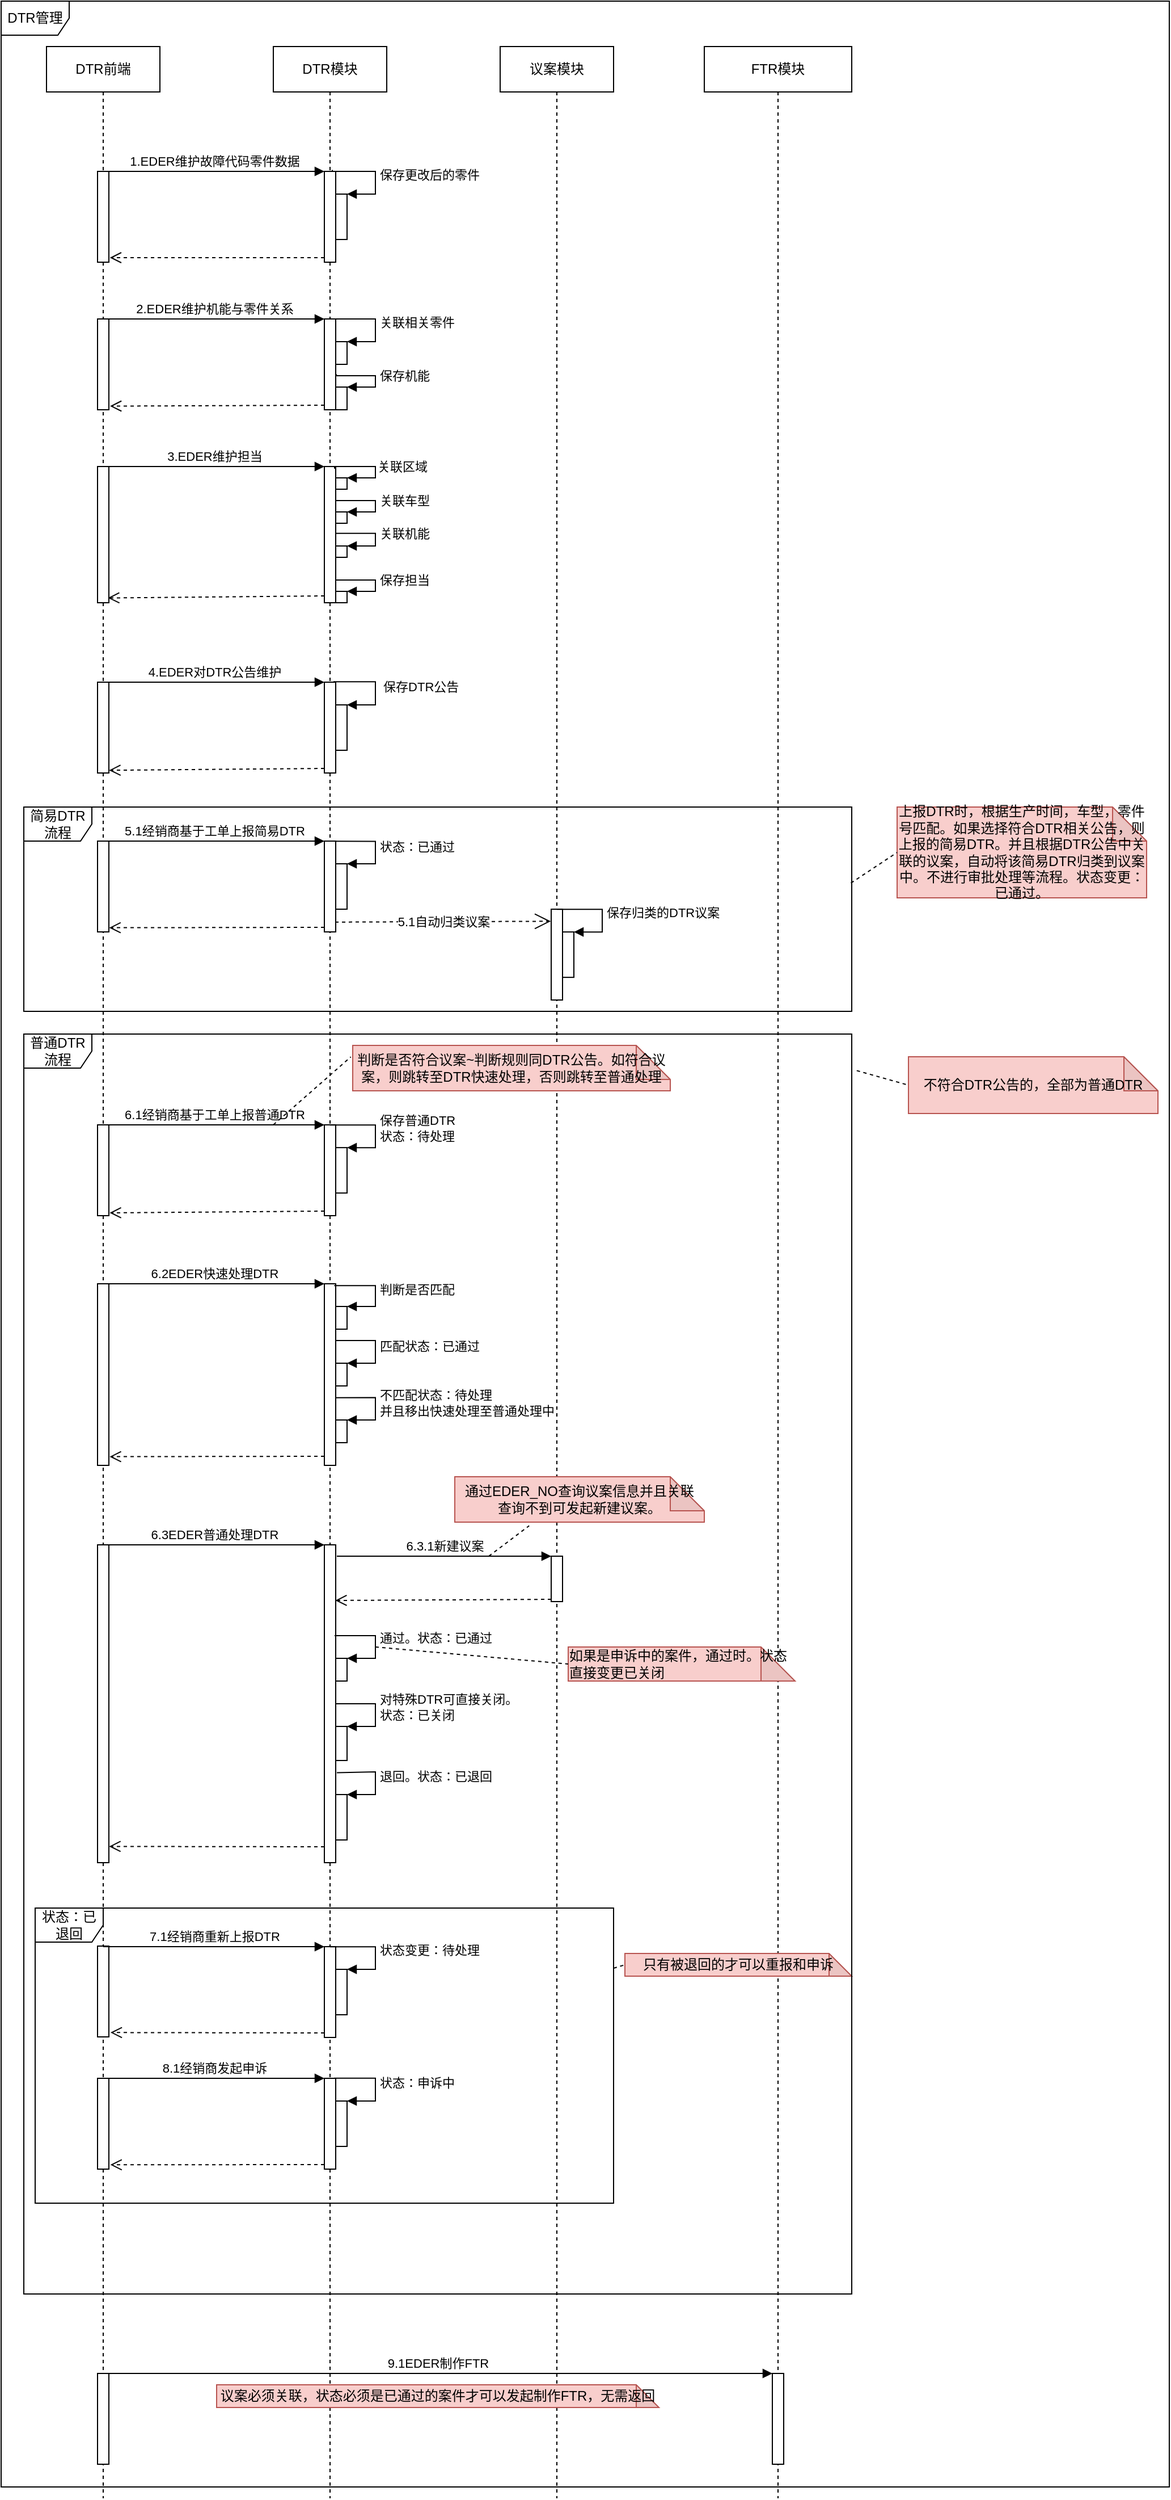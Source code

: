 <mxfile version="16.1.0" type="github" pages="4">
  <diagram id="cKsRXHx9oW5TLlW4O9Td" name="DTR时序图">
    <mxGraphModel dx="1887" dy="1053" grid="1" gridSize="10" guides="1" tooltips="1" connect="1" arrows="1" fold="1" page="1" pageScale="1" pageWidth="827" pageHeight="1169" math="0" shadow="0">
      <root>
        <mxCell id="IoVDs216V9Fv6QdhzG9g-0" />
        <mxCell id="IoVDs216V9Fv6QdhzG9g-1" parent="IoVDs216V9Fv6QdhzG9g-0" />
        <mxCell id="vlIEgTrN6-3-FEcJ-Z8j-0" value="DTR前端" style="shape=umlLifeline;perimeter=lifelinePerimeter;whiteSpace=wrap;html=1;container=1;collapsible=0;recursiveResize=0;outlineConnect=0;" parent="IoVDs216V9Fv6QdhzG9g-1" vertex="1">
          <mxGeometry x="40" y="40" width="100" height="2160" as="geometry" />
        </mxCell>
        <mxCell id="vlIEgTrN6-3-FEcJ-Z8j-13" value="" style="html=1;points=[];perimeter=orthogonalPerimeter;" parent="vlIEgTrN6-3-FEcJ-Z8j-0" vertex="1">
          <mxGeometry x="45" y="240" width="10" height="80" as="geometry" />
        </mxCell>
        <mxCell id="vlIEgTrN6-3-FEcJ-Z8j-14" value="" style="html=1;points=[];perimeter=orthogonalPerimeter;" parent="vlIEgTrN6-3-FEcJ-Z8j-0" vertex="1">
          <mxGeometry x="45" y="110" width="10" height="80" as="geometry" />
        </mxCell>
        <mxCell id="vlIEgTrN6-3-FEcJ-Z8j-20" value="" style="html=1;points=[];perimeter=orthogonalPerimeter;" parent="vlIEgTrN6-3-FEcJ-Z8j-0" vertex="1">
          <mxGeometry x="45" y="370" width="10" height="120" as="geometry" />
        </mxCell>
        <mxCell id="vlIEgTrN6-3-FEcJ-Z8j-33" value="" style="html=1;points=[];perimeter=orthogonalPerimeter;" parent="vlIEgTrN6-3-FEcJ-Z8j-0" vertex="1">
          <mxGeometry x="45" y="560" width="10" height="80" as="geometry" />
        </mxCell>
        <mxCell id="vlIEgTrN6-3-FEcJ-Z8j-40" value="" style="html=1;points=[];perimeter=orthogonalPerimeter;" parent="vlIEgTrN6-3-FEcJ-Z8j-0" vertex="1">
          <mxGeometry x="45" y="700" width="10" height="80" as="geometry" />
        </mxCell>
        <mxCell id="vlIEgTrN6-3-FEcJ-Z8j-60" value="" style="html=1;points=[];perimeter=orthogonalPerimeter;" parent="vlIEgTrN6-3-FEcJ-Z8j-0" vertex="1">
          <mxGeometry x="45" y="950" width="10" height="80" as="geometry" />
        </mxCell>
        <mxCell id="vlIEgTrN6-3-FEcJ-Z8j-76" value="" style="html=1;points=[];perimeter=orthogonalPerimeter;" parent="vlIEgTrN6-3-FEcJ-Z8j-0" vertex="1">
          <mxGeometry x="45" y="1090" width="10" height="160" as="geometry" />
        </mxCell>
        <mxCell id="vlIEgTrN6-3-FEcJ-Z8j-86" value="" style="html=1;points=[];perimeter=orthogonalPerimeter;" parent="vlIEgTrN6-3-FEcJ-Z8j-0" vertex="1">
          <mxGeometry x="45" y="1320" width="10" height="280" as="geometry" />
        </mxCell>
        <mxCell id="vlIEgTrN6-3-FEcJ-Z8j-101" value="" style="html=1;points=[];perimeter=orthogonalPerimeter;" parent="vlIEgTrN6-3-FEcJ-Z8j-0" vertex="1">
          <mxGeometry x="45" y="1673.5" width="10" height="80" as="geometry" />
        </mxCell>
        <mxCell id="vlIEgTrN6-3-FEcJ-Z8j-108" value="" style="html=1;points=[];perimeter=orthogonalPerimeter;" parent="vlIEgTrN6-3-FEcJ-Z8j-0" vertex="1">
          <mxGeometry x="45" y="1790" width="10" height="80" as="geometry" />
        </mxCell>
        <mxCell id="vlIEgTrN6-3-FEcJ-Z8j-118" value="" style="html=1;points=[];perimeter=orthogonalPerimeter;" parent="vlIEgTrN6-3-FEcJ-Z8j-0" vertex="1">
          <mxGeometry x="45" y="2050" width="10" height="80" as="geometry" />
        </mxCell>
        <mxCell id="vlIEgTrN6-3-FEcJ-Z8j-1" value="FTR模块" style="shape=umlLifeline;perimeter=lifelinePerimeter;whiteSpace=wrap;html=1;container=1;collapsible=0;recursiveResize=0;outlineConnect=0;" parent="IoVDs216V9Fv6QdhzG9g-1" vertex="1">
          <mxGeometry x="620" y="40" width="130" height="2160" as="geometry" />
        </mxCell>
        <mxCell id="vlIEgTrN6-3-FEcJ-Z8j-119" value="" style="html=1;points=[];perimeter=orthogonalPerimeter;" parent="vlIEgTrN6-3-FEcJ-Z8j-1" vertex="1">
          <mxGeometry x="60" y="2050" width="10" height="80" as="geometry" />
        </mxCell>
        <mxCell id="vlIEgTrN6-3-FEcJ-Z8j-2" value="议案模块" style="shape=umlLifeline;perimeter=lifelinePerimeter;whiteSpace=wrap;html=1;container=1;collapsible=0;recursiveResize=0;outlineConnect=0;" parent="IoVDs216V9Fv6QdhzG9g-1" vertex="1">
          <mxGeometry x="440" y="40" width="100" height="2160" as="geometry" />
        </mxCell>
        <mxCell id="vlIEgTrN6-3-FEcJ-Z8j-53" value="" style="html=1;points=[];perimeter=orthogonalPerimeter;" parent="vlIEgTrN6-3-FEcJ-Z8j-2" vertex="1">
          <mxGeometry x="45" y="760" width="10" height="80" as="geometry" />
        </mxCell>
        <mxCell id="vlIEgTrN6-3-FEcJ-Z8j-58" value="" style="html=1;points=[];perimeter=orthogonalPerimeter;" parent="vlIEgTrN6-3-FEcJ-Z8j-2" vertex="1">
          <mxGeometry x="55" y="780.06" width="10" height="40" as="geometry" />
        </mxCell>
        <mxCell id="vlIEgTrN6-3-FEcJ-Z8j-59" value="保存归类的DTR议案" style="edgeStyle=orthogonalEdgeStyle;html=1;align=left;spacingLeft=2;endArrow=block;rounded=0;entryX=1;entryY=0;exitX=0.5;exitY=0.001;exitDx=0;exitDy=0;exitPerimeter=0;" parent="vlIEgTrN6-3-FEcJ-Z8j-2" source="vlIEgTrN6-3-FEcJ-Z8j-53" target="vlIEgTrN6-3-FEcJ-Z8j-58" edge="1">
          <mxGeometry relative="1" as="geometry">
            <mxPoint x="60" y="760.06" as="sourcePoint" />
            <Array as="points">
              <mxPoint x="90" y="760" />
              <mxPoint x="90" y="780" />
            </Array>
          </mxGeometry>
        </mxCell>
        <mxCell id="vlIEgTrN6-3-FEcJ-Z8j-96" value="" style="html=1;points=[];perimeter=orthogonalPerimeter;" parent="vlIEgTrN6-3-FEcJ-Z8j-2" vertex="1">
          <mxGeometry x="45" y="1330" width="10" height="40" as="geometry" />
        </mxCell>
        <mxCell id="vlIEgTrN6-3-FEcJ-Z8j-114" value="状态：已退回" style="shape=umlFrame;whiteSpace=wrap;html=1;" parent="vlIEgTrN6-3-FEcJ-Z8j-2" vertex="1">
          <mxGeometry x="-410" y="1640" width="510" height="260" as="geometry" />
        </mxCell>
        <mxCell id="vlIEgTrN6-3-FEcJ-Z8j-3" value="DTR模块" style="shape=umlLifeline;perimeter=lifelinePerimeter;whiteSpace=wrap;html=1;container=1;collapsible=0;recursiveResize=0;outlineConnect=0;" parent="IoVDs216V9Fv6QdhzG9g-1" vertex="1">
          <mxGeometry x="240" y="40" width="100" height="2160" as="geometry" />
        </mxCell>
        <mxCell id="vlIEgTrN6-3-FEcJ-Z8j-4" value="" style="html=1;points=[];perimeter=orthogonalPerimeter;" parent="vlIEgTrN6-3-FEcJ-Z8j-3" vertex="1">
          <mxGeometry x="45" y="110" width="10" height="80" as="geometry" />
        </mxCell>
        <mxCell id="vlIEgTrN6-3-FEcJ-Z8j-7" value="" style="html=1;points=[];perimeter=orthogonalPerimeter;" parent="vlIEgTrN6-3-FEcJ-Z8j-3" vertex="1">
          <mxGeometry x="55" y="130" width="10" height="40" as="geometry" />
        </mxCell>
        <mxCell id="vlIEgTrN6-3-FEcJ-Z8j-8" value="保存更改后的零件" style="edgeStyle=orthogonalEdgeStyle;html=1;align=left;spacingLeft=2;endArrow=block;rounded=0;entryX=1;entryY=0;exitX=0.7;exitY=-0.015;exitDx=0;exitDy=0;exitPerimeter=0;" parent="vlIEgTrN6-3-FEcJ-Z8j-3" source="vlIEgTrN6-3-FEcJ-Z8j-4" target="vlIEgTrN6-3-FEcJ-Z8j-7" edge="1">
          <mxGeometry relative="1" as="geometry">
            <mxPoint x="60" y="110" as="sourcePoint" />
            <Array as="points">
              <mxPoint x="52" y="110" />
              <mxPoint x="90" y="110" />
              <mxPoint x="90" y="130" />
            </Array>
          </mxGeometry>
        </mxCell>
        <mxCell id="vlIEgTrN6-3-FEcJ-Z8j-10" value="" style="html=1;points=[];perimeter=orthogonalPerimeter;" parent="vlIEgTrN6-3-FEcJ-Z8j-3" vertex="1">
          <mxGeometry x="45" y="240" width="10" height="80" as="geometry" />
        </mxCell>
        <mxCell id="vlIEgTrN6-3-FEcJ-Z8j-15" value="" style="html=1;points=[];perimeter=orthogonalPerimeter;" parent="vlIEgTrN6-3-FEcJ-Z8j-3" vertex="1">
          <mxGeometry x="55" y="260" width="10" height="20" as="geometry" />
        </mxCell>
        <mxCell id="vlIEgTrN6-3-FEcJ-Z8j-16" value="关联相关零件" style="edgeStyle=orthogonalEdgeStyle;html=1;align=left;spacingLeft=2;endArrow=block;rounded=0;entryX=1;entryY=0;exitX=0.5;exitY=0;exitDx=0;exitDy=0;exitPerimeter=0;" parent="vlIEgTrN6-3-FEcJ-Z8j-3" source="vlIEgTrN6-3-FEcJ-Z8j-10" target="vlIEgTrN6-3-FEcJ-Z8j-15" edge="1">
          <mxGeometry relative="1" as="geometry">
            <mxPoint x="60" y="240" as="sourcePoint" />
            <Array as="points">
              <mxPoint x="90" y="240" />
              <mxPoint x="90" y="260" />
            </Array>
          </mxGeometry>
        </mxCell>
        <mxCell id="vlIEgTrN6-3-FEcJ-Z8j-18" value="" style="html=1;points=[];perimeter=orthogonalPerimeter;" parent="vlIEgTrN6-3-FEcJ-Z8j-3" vertex="1">
          <mxGeometry x="55" y="300" width="10" height="20" as="geometry" />
        </mxCell>
        <mxCell id="vlIEgTrN6-3-FEcJ-Z8j-19" value="保存机能" style="edgeStyle=orthogonalEdgeStyle;html=1;align=left;spacingLeft=2;endArrow=block;rounded=0;entryX=1;entryY=0;exitX=1.063;exitY=0.61;exitDx=0;exitDy=0;exitPerimeter=0;" parent="vlIEgTrN6-3-FEcJ-Z8j-3" source="vlIEgTrN6-3-FEcJ-Z8j-10" target="vlIEgTrN6-3-FEcJ-Z8j-18" edge="1">
          <mxGeometry relative="1" as="geometry">
            <mxPoint x="60" y="290" as="sourcePoint" />
            <Array as="points">
              <mxPoint x="56" y="290" />
              <mxPoint x="90" y="290" />
              <mxPoint x="90" y="300" />
            </Array>
          </mxGeometry>
        </mxCell>
        <mxCell id="vlIEgTrN6-3-FEcJ-Z8j-21" value="" style="html=1;points=[];perimeter=orthogonalPerimeter;" parent="vlIEgTrN6-3-FEcJ-Z8j-3" vertex="1">
          <mxGeometry x="45" y="370" width="10" height="120" as="geometry" />
        </mxCell>
        <mxCell id="vlIEgTrN6-3-FEcJ-Z8j-24" value="" style="html=1;points=[];perimeter=orthogonalPerimeter;" parent="vlIEgTrN6-3-FEcJ-Z8j-3" vertex="1">
          <mxGeometry x="55" y="380" width="10" height="10" as="geometry" />
        </mxCell>
        <mxCell id="vlIEgTrN6-3-FEcJ-Z8j-25" value="关联区域" style="edgeStyle=orthogonalEdgeStyle;html=1;align=left;spacingLeft=2;endArrow=block;rounded=0;entryX=1;entryY=0;exitX=1.044;exitY=0.012;exitDx=0;exitDy=0;exitPerimeter=0;" parent="vlIEgTrN6-3-FEcJ-Z8j-3" source="vlIEgTrN6-3-FEcJ-Z8j-21" target="vlIEgTrN6-3-FEcJ-Z8j-24" edge="1">
          <mxGeometry relative="1" as="geometry">
            <mxPoint x="60" y="370" as="sourcePoint" />
            <Array as="points">
              <mxPoint x="54" y="371" />
              <mxPoint x="54" y="370" />
              <mxPoint x="90" y="370" />
              <mxPoint x="90" y="380" />
            </Array>
          </mxGeometry>
        </mxCell>
        <mxCell id="vlIEgTrN6-3-FEcJ-Z8j-26" value="" style="html=1;points=[];perimeter=orthogonalPerimeter;" parent="vlIEgTrN6-3-FEcJ-Z8j-3" vertex="1">
          <mxGeometry x="55" y="410" width="10" height="10" as="geometry" />
        </mxCell>
        <mxCell id="vlIEgTrN6-3-FEcJ-Z8j-27" value="关联车型" style="edgeStyle=orthogonalEdgeStyle;html=1;align=left;spacingLeft=2;endArrow=block;rounded=0;entryX=1;entryY=0;" parent="vlIEgTrN6-3-FEcJ-Z8j-3" source="vlIEgTrN6-3-FEcJ-Z8j-21" target="vlIEgTrN6-3-FEcJ-Z8j-26" edge="1">
          <mxGeometry relative="1" as="geometry">
            <mxPoint x="60" y="400" as="sourcePoint" />
            <Array as="points">
              <mxPoint x="90" y="400" />
              <mxPoint x="90" y="410" />
            </Array>
          </mxGeometry>
        </mxCell>
        <mxCell id="vlIEgTrN6-3-FEcJ-Z8j-28" value="" style="html=1;points=[];perimeter=orthogonalPerimeter;" parent="vlIEgTrN6-3-FEcJ-Z8j-3" vertex="1">
          <mxGeometry x="55" y="440" width="10" height="10" as="geometry" />
        </mxCell>
        <mxCell id="vlIEgTrN6-3-FEcJ-Z8j-29" value="关联机能" style="edgeStyle=orthogonalEdgeStyle;html=1;align=left;spacingLeft=2;endArrow=block;rounded=0;entryX=1;entryY=0;exitX=0.952;exitY=0.491;exitDx=0;exitDy=0;exitPerimeter=0;" parent="vlIEgTrN6-3-FEcJ-Z8j-3" source="vlIEgTrN6-3-FEcJ-Z8j-21" target="vlIEgTrN6-3-FEcJ-Z8j-28" edge="1">
          <mxGeometry relative="1" as="geometry">
            <mxPoint x="60" y="430" as="sourcePoint" />
            <Array as="points">
              <mxPoint x="90" y="429" />
              <mxPoint x="90" y="440" />
            </Array>
          </mxGeometry>
        </mxCell>
        <mxCell id="vlIEgTrN6-3-FEcJ-Z8j-31" value="" style="html=1;points=[];perimeter=orthogonalPerimeter;" parent="vlIEgTrN6-3-FEcJ-Z8j-3" vertex="1">
          <mxGeometry x="55" y="480" width="10" height="10" as="geometry" />
        </mxCell>
        <mxCell id="vlIEgTrN6-3-FEcJ-Z8j-32" value="保存担当" style="edgeStyle=orthogonalEdgeStyle;html=1;align=left;spacingLeft=2;endArrow=block;rounded=0;entryX=1;entryY=0;exitX=1.029;exitY=0.833;exitDx=0;exitDy=0;exitPerimeter=0;" parent="vlIEgTrN6-3-FEcJ-Z8j-3" source="vlIEgTrN6-3-FEcJ-Z8j-21" target="vlIEgTrN6-3-FEcJ-Z8j-31" edge="1">
          <mxGeometry relative="1" as="geometry">
            <mxPoint x="60" y="460" as="sourcePoint" />
            <Array as="points">
              <mxPoint x="90" y="470" />
              <mxPoint x="90" y="480" />
            </Array>
          </mxGeometry>
        </mxCell>
        <mxCell id="vlIEgTrN6-3-FEcJ-Z8j-34" value="" style="html=1;points=[];perimeter=orthogonalPerimeter;" parent="vlIEgTrN6-3-FEcJ-Z8j-3" vertex="1">
          <mxGeometry x="45" y="560" width="10" height="80" as="geometry" />
        </mxCell>
        <mxCell id="vlIEgTrN6-3-FEcJ-Z8j-37" value="" style="html=1;points=[];perimeter=orthogonalPerimeter;" parent="vlIEgTrN6-3-FEcJ-Z8j-3" vertex="1">
          <mxGeometry x="55" y="580" width="10" height="40" as="geometry" />
        </mxCell>
        <mxCell id="vlIEgTrN6-3-FEcJ-Z8j-38" value="&amp;nbsp;保存DTR公告" style="edgeStyle=orthogonalEdgeStyle;html=1;align=left;spacingLeft=2;endArrow=block;rounded=0;entryX=1;entryY=0;exitX=0.8;exitY=-0.005;exitDx=0;exitDy=0;exitPerimeter=0;" parent="vlIEgTrN6-3-FEcJ-Z8j-3" source="vlIEgTrN6-3-FEcJ-Z8j-34" target="vlIEgTrN6-3-FEcJ-Z8j-37" edge="1">
          <mxGeometry relative="1" as="geometry">
            <mxPoint x="60" y="560" as="sourcePoint" />
            <Array as="points">
              <mxPoint x="90" y="560" />
              <mxPoint x="90" y="580" />
            </Array>
          </mxGeometry>
        </mxCell>
        <mxCell id="vlIEgTrN6-3-FEcJ-Z8j-41" value="" style="html=1;points=[];perimeter=orthogonalPerimeter;" parent="vlIEgTrN6-3-FEcJ-Z8j-3" vertex="1">
          <mxGeometry x="45" y="700" width="10" height="80" as="geometry" />
        </mxCell>
        <mxCell id="vlIEgTrN6-3-FEcJ-Z8j-44" value="" style="html=1;points=[];perimeter=orthogonalPerimeter;" parent="vlIEgTrN6-3-FEcJ-Z8j-3" vertex="1">
          <mxGeometry x="55" y="720" width="10" height="40" as="geometry" />
        </mxCell>
        <mxCell id="vlIEgTrN6-3-FEcJ-Z8j-45" value="状态：已通过" style="edgeStyle=orthogonalEdgeStyle;html=1;align=left;spacingLeft=2;endArrow=block;rounded=0;entryX=1;entryY=0;exitX=0.914;exitY=0.002;exitDx=0;exitDy=0;exitPerimeter=0;" parent="vlIEgTrN6-3-FEcJ-Z8j-3" source="vlIEgTrN6-3-FEcJ-Z8j-41" target="vlIEgTrN6-3-FEcJ-Z8j-44" edge="1">
          <mxGeometry relative="1" as="geometry">
            <mxPoint x="60" y="700" as="sourcePoint" />
            <Array as="points">
              <mxPoint x="90" y="700" />
              <mxPoint x="90" y="720" />
            </Array>
          </mxGeometry>
        </mxCell>
        <mxCell id="vlIEgTrN6-3-FEcJ-Z8j-61" value="" style="html=1;points=[];perimeter=orthogonalPerimeter;" parent="vlIEgTrN6-3-FEcJ-Z8j-3" vertex="1">
          <mxGeometry x="45" y="950" width="10" height="80" as="geometry" />
        </mxCell>
        <mxCell id="vlIEgTrN6-3-FEcJ-Z8j-64" value="" style="html=1;points=[];perimeter=orthogonalPerimeter;" parent="vlIEgTrN6-3-FEcJ-Z8j-3" vertex="1">
          <mxGeometry x="55" y="970.06" width="10" height="40" as="geometry" />
        </mxCell>
        <mxCell id="vlIEgTrN6-3-FEcJ-Z8j-65" value="保存普通DTR&lt;br&gt;状态：待处理" style="edgeStyle=orthogonalEdgeStyle;html=1;align=left;spacingLeft=2;endArrow=block;rounded=0;entryX=1;entryY=0;exitX=0.5;exitY=0.001;exitDx=0;exitDy=0;exitPerimeter=0;" parent="vlIEgTrN6-3-FEcJ-Z8j-3" source="vlIEgTrN6-3-FEcJ-Z8j-61" target="vlIEgTrN6-3-FEcJ-Z8j-64" edge="1">
          <mxGeometry relative="1" as="geometry">
            <mxPoint x="60" y="950.06" as="sourcePoint" />
            <Array as="points">
              <mxPoint x="90" y="950" />
              <mxPoint x="90" y="970" />
            </Array>
          </mxGeometry>
        </mxCell>
        <mxCell id="vlIEgTrN6-3-FEcJ-Z8j-77" value="" style="html=1;points=[];perimeter=orthogonalPerimeter;" parent="vlIEgTrN6-3-FEcJ-Z8j-3" vertex="1">
          <mxGeometry x="45" y="1090" width="10" height="160" as="geometry" />
        </mxCell>
        <mxCell id="vlIEgTrN6-3-FEcJ-Z8j-80" value="" style="html=1;points=[];perimeter=orthogonalPerimeter;" parent="vlIEgTrN6-3-FEcJ-Z8j-3" vertex="1">
          <mxGeometry x="55" y="1110" width="10" height="20" as="geometry" />
        </mxCell>
        <mxCell id="vlIEgTrN6-3-FEcJ-Z8j-81" value="判断是否匹配" style="edgeStyle=orthogonalEdgeStyle;html=1;align=left;spacingLeft=2;endArrow=block;rounded=0;entryX=1;entryY=0;exitX=0.867;exitY=0.01;exitDx=0;exitDy=0;exitPerimeter=0;" parent="vlIEgTrN6-3-FEcJ-Z8j-3" source="vlIEgTrN6-3-FEcJ-Z8j-77" target="vlIEgTrN6-3-FEcJ-Z8j-80" edge="1">
          <mxGeometry relative="1" as="geometry">
            <mxPoint x="60" y="1090" as="sourcePoint" />
            <Array as="points">
              <mxPoint x="90" y="1091" />
              <mxPoint x="90" y="1110" />
            </Array>
          </mxGeometry>
        </mxCell>
        <mxCell id="vlIEgTrN6-3-FEcJ-Z8j-82" value="" style="html=1;points=[];perimeter=orthogonalPerimeter;" parent="vlIEgTrN6-3-FEcJ-Z8j-3" vertex="1">
          <mxGeometry x="55" y="1160" width="10" height="20" as="geometry" />
        </mxCell>
        <mxCell id="vlIEgTrN6-3-FEcJ-Z8j-83" value="匹配状态：已通过" style="edgeStyle=orthogonalEdgeStyle;html=1;align=left;spacingLeft=2;endArrow=block;rounded=0;entryX=1;entryY=0;" parent="vlIEgTrN6-3-FEcJ-Z8j-3" target="vlIEgTrN6-3-FEcJ-Z8j-82" edge="1">
          <mxGeometry relative="1" as="geometry">
            <mxPoint x="55" y="1140" as="sourcePoint" />
            <Array as="points">
              <mxPoint x="55" y="1140" />
              <mxPoint x="90" y="1140" />
              <mxPoint x="90" y="1160" />
            </Array>
          </mxGeometry>
        </mxCell>
        <mxCell id="vlIEgTrN6-3-FEcJ-Z8j-84" value="" style="html=1;points=[];perimeter=orthogonalPerimeter;" parent="vlIEgTrN6-3-FEcJ-Z8j-3" vertex="1">
          <mxGeometry x="55" y="1210" width="10" height="20" as="geometry" />
        </mxCell>
        <mxCell id="vlIEgTrN6-3-FEcJ-Z8j-85" value="不匹配状态：待处理&lt;br&gt;并且移出快速处理至普通处理中" style="edgeStyle=orthogonalEdgeStyle;html=1;align=left;spacingLeft=2;endArrow=block;rounded=0;entryX=1;entryY=0;exitX=0.973;exitY=0.627;exitDx=0;exitDy=0;exitPerimeter=0;" parent="vlIEgTrN6-3-FEcJ-Z8j-3" source="vlIEgTrN6-3-FEcJ-Z8j-77" target="vlIEgTrN6-3-FEcJ-Z8j-84" edge="1">
          <mxGeometry relative="1" as="geometry">
            <mxPoint x="60" y="1190" as="sourcePoint" />
            <Array as="points">
              <mxPoint x="90" y="1190" />
              <mxPoint x="90" y="1210" />
            </Array>
          </mxGeometry>
        </mxCell>
        <mxCell id="vlIEgTrN6-3-FEcJ-Z8j-87" value="" style="html=1;points=[];perimeter=orthogonalPerimeter;" parent="vlIEgTrN6-3-FEcJ-Z8j-3" vertex="1">
          <mxGeometry x="45" y="1320" width="10" height="280" as="geometry" />
        </mxCell>
        <mxCell id="vlIEgTrN6-3-FEcJ-Z8j-90" value="" style="html=1;points=[];perimeter=orthogonalPerimeter;" parent="vlIEgTrN6-3-FEcJ-Z8j-3" vertex="1">
          <mxGeometry x="55" y="1420" width="10" height="20" as="geometry" />
        </mxCell>
        <mxCell id="vlIEgTrN6-3-FEcJ-Z8j-91" value="通过。状态：已通过" style="edgeStyle=orthogonalEdgeStyle;html=1;align=left;spacingLeft=2;endArrow=block;rounded=0;entryX=1;entryY=0;" parent="vlIEgTrN6-3-FEcJ-Z8j-3" target="vlIEgTrN6-3-FEcJ-Z8j-90" edge="1">
          <mxGeometry relative="1" as="geometry">
            <mxPoint x="60" y="1400" as="sourcePoint" />
            <Array as="points">
              <mxPoint x="54" y="1400" />
              <mxPoint x="90" y="1400" />
              <mxPoint x="90" y="1420" />
            </Array>
          </mxGeometry>
        </mxCell>
        <mxCell id="vlIEgTrN6-3-FEcJ-Z8j-92" value="" style="html=1;points=[];perimeter=orthogonalPerimeter;" parent="vlIEgTrN6-3-FEcJ-Z8j-3" vertex="1">
          <mxGeometry x="55" y="1480" width="10" height="30" as="geometry" />
        </mxCell>
        <mxCell id="vlIEgTrN6-3-FEcJ-Z8j-93" value="对特殊DTR可直接关闭。&lt;br&gt;状态：已关闭" style="edgeStyle=orthogonalEdgeStyle;html=1;align=left;spacingLeft=2;endArrow=block;rounded=0;entryX=1;entryY=0;" parent="vlIEgTrN6-3-FEcJ-Z8j-3" target="vlIEgTrN6-3-FEcJ-Z8j-92" edge="1">
          <mxGeometry relative="1" as="geometry">
            <mxPoint x="60" y="1460" as="sourcePoint" />
            <Array as="points">
              <mxPoint x="55" y="1460" />
              <mxPoint x="90" y="1460" />
              <mxPoint x="90" y="1480" />
            </Array>
          </mxGeometry>
        </mxCell>
        <mxCell id="vlIEgTrN6-3-FEcJ-Z8j-94" value="" style="html=1;points=[];perimeter=orthogonalPerimeter;" parent="vlIEgTrN6-3-FEcJ-Z8j-3" vertex="1">
          <mxGeometry x="55" y="1540" width="10" height="40" as="geometry" />
        </mxCell>
        <mxCell id="vlIEgTrN6-3-FEcJ-Z8j-95" value="退回。状态：已退回" style="edgeStyle=orthogonalEdgeStyle;html=1;align=left;spacingLeft=2;endArrow=block;rounded=0;entryX=1;entryY=0;exitX=1.359;exitY=0.717;exitDx=0;exitDy=0;exitPerimeter=0;" parent="vlIEgTrN6-3-FEcJ-Z8j-3" source="vlIEgTrN6-3-FEcJ-Z8j-87" target="vlIEgTrN6-3-FEcJ-Z8j-94" edge="1">
          <mxGeometry relative="1" as="geometry">
            <mxPoint x="60" y="1460" as="sourcePoint" />
            <Array as="points">
              <mxPoint x="56" y="1521" />
              <mxPoint x="90" y="1520" />
              <mxPoint x="90" y="1540" />
            </Array>
          </mxGeometry>
        </mxCell>
        <mxCell id="vlIEgTrN6-3-FEcJ-Z8j-102" value="" style="html=1;points=[];perimeter=orthogonalPerimeter;" parent="vlIEgTrN6-3-FEcJ-Z8j-3" vertex="1">
          <mxGeometry x="45" y="1674" width="10" height="80" as="geometry" />
        </mxCell>
        <mxCell id="vlIEgTrN6-3-FEcJ-Z8j-105" value="" style="html=1;points=[];perimeter=orthogonalPerimeter;" parent="vlIEgTrN6-3-FEcJ-Z8j-3" vertex="1">
          <mxGeometry x="55" y="1694" width="10" height="40" as="geometry" />
        </mxCell>
        <mxCell id="vlIEgTrN6-3-FEcJ-Z8j-106" value="状态变更：待处理" style="edgeStyle=orthogonalEdgeStyle;html=1;align=left;spacingLeft=2;endArrow=block;rounded=0;entryX=1;entryY=0;exitX=0.5;exitY=0.001;exitDx=0;exitDy=0;exitPerimeter=0;" parent="vlIEgTrN6-3-FEcJ-Z8j-3" source="vlIEgTrN6-3-FEcJ-Z8j-102" target="vlIEgTrN6-3-FEcJ-Z8j-105" edge="1">
          <mxGeometry relative="1" as="geometry">
            <mxPoint x="60" y="1674" as="sourcePoint" />
            <Array as="points">
              <mxPoint x="90" y="1674" />
              <mxPoint x="90" y="1694" />
            </Array>
          </mxGeometry>
        </mxCell>
        <mxCell id="vlIEgTrN6-3-FEcJ-Z8j-109" value="" style="html=1;points=[];perimeter=orthogonalPerimeter;" parent="vlIEgTrN6-3-FEcJ-Z8j-3" vertex="1">
          <mxGeometry x="45" y="1790" width="10" height="80" as="geometry" />
        </mxCell>
        <mxCell id="vlIEgTrN6-3-FEcJ-Z8j-112" value="" style="html=1;points=[];perimeter=orthogonalPerimeter;" parent="vlIEgTrN6-3-FEcJ-Z8j-3" vertex="1">
          <mxGeometry x="55" y="1810" width="10" height="40" as="geometry" />
        </mxCell>
        <mxCell id="vlIEgTrN6-3-FEcJ-Z8j-113" value="状态：申诉中" style="edgeStyle=orthogonalEdgeStyle;html=1;align=left;spacingLeft=2;endArrow=block;rounded=0;entryX=1;entryY=0;exitX=0.856;exitY=-0.001;exitDx=0;exitDy=0;exitPerimeter=0;" parent="vlIEgTrN6-3-FEcJ-Z8j-3" source="vlIEgTrN6-3-FEcJ-Z8j-109" target="vlIEgTrN6-3-FEcJ-Z8j-112" edge="1">
          <mxGeometry relative="1" as="geometry">
            <mxPoint x="60" y="1790" as="sourcePoint" />
            <Array as="points">
              <mxPoint x="90" y="1790" />
              <mxPoint x="90" y="1810" />
            </Array>
          </mxGeometry>
        </mxCell>
        <mxCell id="vlIEgTrN6-3-FEcJ-Z8j-5" value="1.EDER维护故障代码零件数据" style="html=1;verticalAlign=bottom;endArrow=block;entryX=0;entryY=0;rounded=0;" parent="IoVDs216V9Fv6QdhzG9g-1" target="vlIEgTrN6-3-FEcJ-Z8j-4" edge="1">
          <mxGeometry relative="1" as="geometry">
            <mxPoint x="90" y="150" as="sourcePoint" />
          </mxGeometry>
        </mxCell>
        <mxCell id="vlIEgTrN6-3-FEcJ-Z8j-6" value="" style="html=1;verticalAlign=bottom;endArrow=open;dashed=1;endSize=8;exitX=0;exitY=0.95;rounded=0;entryX=1.086;entryY=0.95;entryDx=0;entryDy=0;entryPerimeter=0;" parent="IoVDs216V9Fv6QdhzG9g-1" source="vlIEgTrN6-3-FEcJ-Z8j-4" target="vlIEgTrN6-3-FEcJ-Z8j-14" edge="1">
          <mxGeometry relative="1" as="geometry">
            <mxPoint x="90" y="226" as="targetPoint" />
          </mxGeometry>
        </mxCell>
        <mxCell id="vlIEgTrN6-3-FEcJ-Z8j-11" value="2.EDER维护机能与零件关系" style="html=1;verticalAlign=bottom;endArrow=block;entryX=0;entryY=0;rounded=0;" parent="IoVDs216V9Fv6QdhzG9g-1" target="vlIEgTrN6-3-FEcJ-Z8j-10" edge="1">
          <mxGeometry relative="1" as="geometry">
            <mxPoint x="90" y="280" as="sourcePoint" />
          </mxGeometry>
        </mxCell>
        <mxCell id="vlIEgTrN6-3-FEcJ-Z8j-12" value="" style="html=1;verticalAlign=bottom;endArrow=open;dashed=1;endSize=8;exitX=0;exitY=0.95;rounded=0;entryX=1.1;entryY=0.96;entryDx=0;entryDy=0;entryPerimeter=0;" parent="IoVDs216V9Fv6QdhzG9g-1" source="vlIEgTrN6-3-FEcJ-Z8j-10" target="vlIEgTrN6-3-FEcJ-Z8j-13" edge="1">
          <mxGeometry relative="1" as="geometry">
            <mxPoint x="90" y="356" as="targetPoint" />
          </mxGeometry>
        </mxCell>
        <mxCell id="vlIEgTrN6-3-FEcJ-Z8j-22" value="3.EDER维护担当" style="html=1;verticalAlign=bottom;endArrow=block;entryX=0;entryY=0;rounded=0;" parent="IoVDs216V9Fv6QdhzG9g-1" target="vlIEgTrN6-3-FEcJ-Z8j-21" edge="1">
          <mxGeometry relative="1" as="geometry">
            <mxPoint x="90" y="410" as="sourcePoint" />
          </mxGeometry>
        </mxCell>
        <mxCell id="vlIEgTrN6-3-FEcJ-Z8j-23" value="" style="html=1;verticalAlign=bottom;endArrow=open;dashed=1;endSize=8;exitX=0;exitY=0.95;rounded=0;entryX=0.914;entryY=0.965;entryDx=0;entryDy=0;entryPerimeter=0;" parent="IoVDs216V9Fv6QdhzG9g-1" source="vlIEgTrN6-3-FEcJ-Z8j-21" target="vlIEgTrN6-3-FEcJ-Z8j-20" edge="1">
          <mxGeometry relative="1" as="geometry">
            <mxPoint x="90" y="486" as="targetPoint" />
          </mxGeometry>
        </mxCell>
        <mxCell id="vlIEgTrN6-3-FEcJ-Z8j-35" value="4.EDER对DTR公告维护" style="html=1;verticalAlign=bottom;endArrow=block;entryX=0;entryY=0;rounded=0;" parent="IoVDs216V9Fv6QdhzG9g-1" target="vlIEgTrN6-3-FEcJ-Z8j-34" edge="1">
          <mxGeometry relative="1" as="geometry">
            <mxPoint x="90" y="600" as="sourcePoint" />
          </mxGeometry>
        </mxCell>
        <mxCell id="vlIEgTrN6-3-FEcJ-Z8j-36" value="" style="html=1;verticalAlign=bottom;endArrow=open;dashed=1;endSize=8;exitX=0;exitY=0.95;rounded=0;entryX=1.02;entryY=0.97;entryDx=0;entryDy=0;entryPerimeter=0;" parent="IoVDs216V9Fv6QdhzG9g-1" source="vlIEgTrN6-3-FEcJ-Z8j-34" target="vlIEgTrN6-3-FEcJ-Z8j-33" edge="1">
          <mxGeometry relative="1" as="geometry">
            <mxPoint x="90" y="676" as="targetPoint" />
          </mxGeometry>
        </mxCell>
        <mxCell id="vlIEgTrN6-3-FEcJ-Z8j-42" value="5.1经销商基于工单上报简易DTR" style="html=1;verticalAlign=bottom;endArrow=block;entryX=0;entryY=0;rounded=0;" parent="IoVDs216V9Fv6QdhzG9g-1" target="vlIEgTrN6-3-FEcJ-Z8j-41" edge="1">
          <mxGeometry relative="1" as="geometry">
            <mxPoint x="90" y="740" as="sourcePoint" />
          </mxGeometry>
        </mxCell>
        <mxCell id="vlIEgTrN6-3-FEcJ-Z8j-43" value="" style="html=1;verticalAlign=bottom;endArrow=open;dashed=1;endSize=8;exitX=0;exitY=0.95;rounded=0;entryX=1.029;entryY=0.954;entryDx=0;entryDy=0;entryPerimeter=0;" parent="IoVDs216V9Fv6QdhzG9g-1" source="vlIEgTrN6-3-FEcJ-Z8j-41" target="vlIEgTrN6-3-FEcJ-Z8j-40" edge="1">
          <mxGeometry relative="1" as="geometry">
            <mxPoint x="90" y="816" as="targetPoint" />
          </mxGeometry>
        </mxCell>
        <mxCell id="vlIEgTrN6-3-FEcJ-Z8j-52" value="5.1自动归类议案" style="endArrow=open;endSize=12;dashed=1;html=1;rounded=0;exitX=0.952;exitY=0.892;exitDx=0;exitDy=0;exitPerimeter=0;entryX=-0.038;entryY=0.133;entryDx=0;entryDy=0;entryPerimeter=0;" parent="IoVDs216V9Fv6QdhzG9g-1" source="vlIEgTrN6-3-FEcJ-Z8j-41" target="vlIEgTrN6-3-FEcJ-Z8j-53" edge="1">
          <mxGeometry width="160" relative="1" as="geometry">
            <mxPoint x="300" y="810" as="sourcePoint" />
            <mxPoint x="460" y="810" as="targetPoint" />
          </mxGeometry>
        </mxCell>
        <mxCell id="vlIEgTrN6-3-FEcJ-Z8j-56" value="上报DTR时，根据生产时间，车型，零件号匹配。如果选择符合DTR相关公告，则上报的简易DTR。并且根据DTR公告中关联的议案，自动将该简易DTR归类到议案中。不进行审批处理等流程。状态变更：已通过。" style="shape=note;whiteSpace=wrap;html=1;backgroundOutline=1;darkOpacity=0.05;fillColor=#f8cecc;strokeColor=#b85450;" parent="IoVDs216V9Fv6QdhzG9g-1" vertex="1">
          <mxGeometry x="790" y="710" width="220" height="80" as="geometry" />
        </mxCell>
        <mxCell id="vlIEgTrN6-3-FEcJ-Z8j-57" value="" style="endArrow=none;dashed=1;html=1;rounded=0;entryX=0;entryY=0.5;entryDx=0;entryDy=0;entryPerimeter=0;exitX=0.999;exitY=0.372;exitDx=0;exitDy=0;exitPerimeter=0;" parent="IoVDs216V9Fv6QdhzG9g-1" source="vlIEgTrN6-3-FEcJ-Z8j-55" target="vlIEgTrN6-3-FEcJ-Z8j-56" edge="1">
          <mxGeometry width="50" height="50" relative="1" as="geometry">
            <mxPoint x="560" y="860" as="sourcePoint" />
            <mxPoint x="610" y="810" as="targetPoint" />
          </mxGeometry>
        </mxCell>
        <mxCell id="vlIEgTrN6-3-FEcJ-Z8j-62" value="6.1经销商基于工单上报普通DTR" style="html=1;verticalAlign=bottom;endArrow=block;entryX=0;entryY=0;rounded=0;" parent="IoVDs216V9Fv6QdhzG9g-1" target="vlIEgTrN6-3-FEcJ-Z8j-61" edge="1">
          <mxGeometry relative="1" as="geometry">
            <mxPoint x="90" y="990" as="sourcePoint" />
          </mxGeometry>
        </mxCell>
        <mxCell id="vlIEgTrN6-3-FEcJ-Z8j-63" value="" style="html=1;verticalAlign=bottom;endArrow=open;dashed=1;endSize=8;exitX=0;exitY=0.95;rounded=0;entryX=1.067;entryY=0.969;entryDx=0;entryDy=0;entryPerimeter=0;" parent="IoVDs216V9Fv6QdhzG9g-1" source="vlIEgTrN6-3-FEcJ-Z8j-61" target="vlIEgTrN6-3-FEcJ-Z8j-60" edge="1">
          <mxGeometry relative="1" as="geometry">
            <mxPoint x="90" y="1066" as="targetPoint" />
          </mxGeometry>
        </mxCell>
        <mxCell id="vlIEgTrN6-3-FEcJ-Z8j-74" value="判断是否符合议案~判断规则同DTR公告。如符合议案，则跳转至DTR快速处理，否则跳转至普通处理" style="shape=note;whiteSpace=wrap;html=1;backgroundOutline=1;darkOpacity=0.05;fillColor=#f8cecc;strokeColor=#b85450;" parent="IoVDs216V9Fv6QdhzG9g-1" vertex="1">
          <mxGeometry x="310" y="920" width="280" height="40" as="geometry" />
        </mxCell>
        <mxCell id="vlIEgTrN6-3-FEcJ-Z8j-75" value="" style="endArrow=none;dashed=1;html=1;rounded=0;entryX=-0.006;entryY=0.254;entryDx=0;entryDy=0;entryPerimeter=0;" parent="IoVDs216V9Fv6QdhzG9g-1" target="vlIEgTrN6-3-FEcJ-Z8j-74" edge="1">
          <mxGeometry width="50" height="50" relative="1" as="geometry">
            <mxPoint x="240" y="990" as="sourcePoint" />
            <mxPoint x="380" y="820" as="targetPoint" />
          </mxGeometry>
        </mxCell>
        <mxCell id="vlIEgTrN6-3-FEcJ-Z8j-78" value="6.2EDER快速处理DTR" style="html=1;verticalAlign=bottom;endArrow=block;entryX=0;entryY=0;rounded=0;" parent="IoVDs216V9Fv6QdhzG9g-1" target="vlIEgTrN6-3-FEcJ-Z8j-77" edge="1">
          <mxGeometry relative="1" as="geometry">
            <mxPoint x="90" y="1130" as="sourcePoint" />
          </mxGeometry>
        </mxCell>
        <mxCell id="vlIEgTrN6-3-FEcJ-Z8j-79" value="" style="html=1;verticalAlign=bottom;endArrow=open;dashed=1;endSize=8;exitX=0;exitY=0.95;rounded=0;entryX=1.067;entryY=0.952;entryDx=0;entryDy=0;entryPerimeter=0;" parent="IoVDs216V9Fv6QdhzG9g-1" source="vlIEgTrN6-3-FEcJ-Z8j-77" target="vlIEgTrN6-3-FEcJ-Z8j-76" edge="1">
          <mxGeometry relative="1" as="geometry">
            <mxPoint x="90" y="1206" as="targetPoint" />
          </mxGeometry>
        </mxCell>
        <mxCell id="vlIEgTrN6-3-FEcJ-Z8j-88" value="6.3EDER普通处理DTR" style="html=1;verticalAlign=bottom;endArrow=block;entryX=0;entryY=0;rounded=0;" parent="IoVDs216V9Fv6QdhzG9g-1" target="vlIEgTrN6-3-FEcJ-Z8j-87" edge="1">
          <mxGeometry relative="1" as="geometry">
            <mxPoint x="90" y="1360" as="sourcePoint" />
          </mxGeometry>
        </mxCell>
        <mxCell id="vlIEgTrN6-3-FEcJ-Z8j-89" value="" style="html=1;verticalAlign=bottom;endArrow=open;dashed=1;endSize=8;exitX=0;exitY=0.95;rounded=0;entryX=1.02;entryY=0.949;entryDx=0;entryDy=0;entryPerimeter=0;" parent="IoVDs216V9Fv6QdhzG9g-1" source="vlIEgTrN6-3-FEcJ-Z8j-87" target="vlIEgTrN6-3-FEcJ-Z8j-86" edge="1">
          <mxGeometry relative="1" as="geometry">
            <mxPoint x="90" y="1626" as="targetPoint" />
          </mxGeometry>
        </mxCell>
        <mxCell id="vlIEgTrN6-3-FEcJ-Z8j-97" value="6.3.1新建议案" style="html=1;verticalAlign=bottom;endArrow=block;entryX=0;entryY=0;rounded=0;" parent="IoVDs216V9Fv6QdhzG9g-1" target="vlIEgTrN6-3-FEcJ-Z8j-96" edge="1">
          <mxGeometry relative="1" as="geometry">
            <mxPoint x="296" y="1370" as="sourcePoint" />
          </mxGeometry>
        </mxCell>
        <mxCell id="vlIEgTrN6-3-FEcJ-Z8j-98" value="" style="html=1;verticalAlign=bottom;endArrow=open;dashed=1;endSize=8;exitX=0;exitY=0.95;rounded=0;entryX=0.962;entryY=0.175;entryDx=0;entryDy=0;entryPerimeter=0;" parent="IoVDs216V9Fv6QdhzG9g-1" source="vlIEgTrN6-3-FEcJ-Z8j-96" target="vlIEgTrN6-3-FEcJ-Z8j-87" edge="1">
          <mxGeometry relative="1" as="geometry">
            <mxPoint x="295.0" y="1415.16" as="targetPoint" />
          </mxGeometry>
        </mxCell>
        <mxCell id="vlIEgTrN6-3-FEcJ-Z8j-99" value="通过EDER_NO查询议案信息并且关联&lt;br&gt;查询不到可发起新建议案。" style="shape=note;whiteSpace=wrap;html=1;backgroundOutline=1;darkOpacity=0.05;fillColor=#f8cecc;strokeColor=#b85450;" parent="IoVDs216V9Fv6QdhzG9g-1" vertex="1">
          <mxGeometry x="400" y="1300" width="220" height="40" as="geometry" />
        </mxCell>
        <mxCell id="vlIEgTrN6-3-FEcJ-Z8j-100" value="" style="endArrow=none;dashed=1;html=1;rounded=0;entryX=0.298;entryY=1.08;entryDx=0;entryDy=0;entryPerimeter=0;" parent="IoVDs216V9Fv6QdhzG9g-1" target="vlIEgTrN6-3-FEcJ-Z8j-99" edge="1">
          <mxGeometry width="50" height="50" relative="1" as="geometry">
            <mxPoint x="430" y="1370" as="sourcePoint" />
            <mxPoint x="510" y="1310" as="targetPoint" />
          </mxGeometry>
        </mxCell>
        <mxCell id="vlIEgTrN6-3-FEcJ-Z8j-103" value="7.1经销商重新上报DTR" style="html=1;verticalAlign=bottom;endArrow=block;entryX=0;entryY=0;rounded=0;" parent="IoVDs216V9Fv6QdhzG9g-1" target="vlIEgTrN6-3-FEcJ-Z8j-102" edge="1">
          <mxGeometry relative="1" as="geometry">
            <mxPoint x="90" y="1714" as="sourcePoint" />
          </mxGeometry>
        </mxCell>
        <mxCell id="vlIEgTrN6-3-FEcJ-Z8j-104" value="" style="html=1;verticalAlign=bottom;endArrow=open;dashed=1;endSize=8;exitX=0;exitY=0.95;rounded=0;entryX=1.144;entryY=0.952;entryDx=0;entryDy=0;entryPerimeter=0;" parent="IoVDs216V9Fv6QdhzG9g-1" source="vlIEgTrN6-3-FEcJ-Z8j-102" target="vlIEgTrN6-3-FEcJ-Z8j-101" edge="1">
          <mxGeometry relative="1" as="geometry">
            <mxPoint x="90" y="1790" as="targetPoint" />
          </mxGeometry>
        </mxCell>
        <mxCell id="vlIEgTrN6-3-FEcJ-Z8j-107" value="&lt;div style=&quot;text-align: left&quot;&gt;&lt;span&gt;只有被退回的才可以重报和申诉&lt;/span&gt;&lt;/div&gt;" style="shape=note;whiteSpace=wrap;html=1;backgroundOutline=1;darkOpacity=0.05;fillColor=#f8cecc;strokeColor=#b85450;" parent="IoVDs216V9Fv6QdhzG9g-1" vertex="1">
          <mxGeometry x="550" y="1720" width="200" height="20" as="geometry" />
        </mxCell>
        <mxCell id="vlIEgTrN6-3-FEcJ-Z8j-110" value="8.1经销商发起申诉" style="html=1;verticalAlign=bottom;endArrow=block;entryX=0;entryY=0;rounded=0;" parent="IoVDs216V9Fv6QdhzG9g-1" target="vlIEgTrN6-3-FEcJ-Z8j-109" edge="1">
          <mxGeometry relative="1" as="geometry">
            <mxPoint x="90" y="1830" as="sourcePoint" />
          </mxGeometry>
        </mxCell>
        <mxCell id="vlIEgTrN6-3-FEcJ-Z8j-111" value="" style="html=1;verticalAlign=bottom;endArrow=open;dashed=1;endSize=8;exitX=0;exitY=0.95;rounded=0;entryX=1.129;entryY=0.952;entryDx=0;entryDy=0;entryPerimeter=0;" parent="IoVDs216V9Fv6QdhzG9g-1" source="vlIEgTrN6-3-FEcJ-Z8j-109" target="vlIEgTrN6-3-FEcJ-Z8j-108" edge="1">
          <mxGeometry relative="1" as="geometry">
            <mxPoint x="90" y="1906" as="targetPoint" />
          </mxGeometry>
        </mxCell>
        <mxCell id="vlIEgTrN6-3-FEcJ-Z8j-115" value="" style="endArrow=none;dashed=1;html=1;rounded=0;entryX=0;entryY=0.5;entryDx=0;entryDy=0;entryPerimeter=0;" parent="IoVDs216V9Fv6QdhzG9g-1" source="vlIEgTrN6-3-FEcJ-Z8j-114" target="vlIEgTrN6-3-FEcJ-Z8j-107" edge="1">
          <mxGeometry width="50" height="50" relative="1" as="geometry">
            <mxPoint x="400" y="1810" as="sourcePoint" />
            <mxPoint x="450" y="1760" as="targetPoint" />
          </mxGeometry>
        </mxCell>
        <mxCell id="vlIEgTrN6-3-FEcJ-Z8j-116" value="&lt;div style=&quot;text-align: left&quot;&gt;&lt;span&gt;如果是申诉中的案件，通过时。状态直接变更已关闭&lt;/span&gt;&lt;/div&gt;" style="shape=note;whiteSpace=wrap;html=1;backgroundOutline=1;darkOpacity=0.05;fillColor=#f8cecc;strokeColor=#b85450;" parent="IoVDs216V9Fv6QdhzG9g-1" vertex="1">
          <mxGeometry x="500" y="1450" width="200" height="30" as="geometry" />
        </mxCell>
        <mxCell id="vlIEgTrN6-3-FEcJ-Z8j-117" value="" style="endArrow=none;dashed=1;html=1;rounded=0;entryX=0;entryY=0.5;entryDx=0;entryDy=0;entryPerimeter=0;" parent="IoVDs216V9Fv6QdhzG9g-1" target="vlIEgTrN6-3-FEcJ-Z8j-116" edge="1">
          <mxGeometry width="50" height="50" relative="1" as="geometry">
            <mxPoint x="330" y="1450" as="sourcePoint" />
            <mxPoint x="560" y="1740" as="targetPoint" />
          </mxGeometry>
        </mxCell>
        <mxCell id="vlIEgTrN6-3-FEcJ-Z8j-120" value="9.1EDER制作FTR" style="html=1;verticalAlign=bottom;endArrow=block;entryX=0;entryY=0;rounded=0;" parent="IoVDs216V9Fv6QdhzG9g-1" target="vlIEgTrN6-3-FEcJ-Z8j-119" edge="1">
          <mxGeometry relative="1" as="geometry">
            <mxPoint x="90" y="2090" as="sourcePoint" />
          </mxGeometry>
        </mxCell>
        <mxCell id="vlIEgTrN6-3-FEcJ-Z8j-122" value="&lt;div style=&quot;text-align: left&quot;&gt;议案必须关联，状态必须是已通过的案件才可以发起制作FTR，无需返回&lt;/div&gt;" style="shape=note;whiteSpace=wrap;html=1;backgroundOutline=1;darkOpacity=0.05;fillColor=#f8cecc;strokeColor=#b85450;" parent="IoVDs216V9Fv6QdhzG9g-1" vertex="1">
          <mxGeometry x="190" y="2100" width="390" height="20" as="geometry" />
        </mxCell>
        <mxCell id="vlIEgTrN6-3-FEcJ-Z8j-55" value="简易DTR流程" style="shape=umlFrame;whiteSpace=wrap;html=1;" parent="IoVDs216V9Fv6QdhzG9g-1" vertex="1">
          <mxGeometry x="20" y="710" width="730" height="180" as="geometry" />
        </mxCell>
        <mxCell id="vlIEgTrN6-3-FEcJ-Z8j-127" value="普通DTR流程" style="shape=umlFrame;whiteSpace=wrap;html=1;" parent="IoVDs216V9Fv6QdhzG9g-1" vertex="1">
          <mxGeometry x="20" y="910" width="730" height="1110" as="geometry" />
        </mxCell>
        <mxCell id="vlIEgTrN6-3-FEcJ-Z8j-128" value="不符合DTR公告的，全部为普通DTR" style="shape=note;whiteSpace=wrap;html=1;backgroundOutline=1;darkOpacity=0.05;fillColor=#f8cecc;strokeColor=#b85450;" parent="IoVDs216V9Fv6QdhzG9g-1" vertex="1">
          <mxGeometry x="800" y="930" width="220" height="50" as="geometry" />
        </mxCell>
        <mxCell id="vlIEgTrN6-3-FEcJ-Z8j-129" value="" style="endArrow=none;dashed=1;html=1;rounded=0;entryX=0;entryY=0.5;entryDx=0;entryDy=0;entryPerimeter=0;exitX=1.006;exitY=0.029;exitDx=0;exitDy=0;exitPerimeter=0;" parent="IoVDs216V9Fv6QdhzG9g-1" source="vlIEgTrN6-3-FEcJ-Z8j-127" target="vlIEgTrN6-3-FEcJ-Z8j-128" edge="1">
          <mxGeometry width="50" height="50" relative="1" as="geometry">
            <mxPoint x="759.27" y="786.96" as="sourcePoint" />
            <mxPoint x="800" y="760" as="targetPoint" />
          </mxGeometry>
        </mxCell>
        <mxCell id="_KjimxgAY_Lc940fKvjJ-0" value="DTR管理" style="shape=umlFrame;whiteSpace=wrap;html=1;" parent="IoVDs216V9Fv6QdhzG9g-1" vertex="1">
          <mxGeometry width="1030" height="2190" as="geometry" />
        </mxCell>
      </root>
    </mxGraphModel>
  </diagram>
  <diagram id="V0s0wlpr_3-9tdm5yaTr" name="DTR聚合根">
    <mxGraphModel dx="1038" dy="579" grid="1" gridSize="10" guides="1" tooltips="1" connect="1" arrows="1" fold="1" page="0" pageScale="1" pageWidth="827" pageHeight="1169" background="none" math="0" shadow="0">
      <root>
        <mxCell id="WmhHNf8XsClNrqrAS_oT-0" />
        <mxCell id="WmhHNf8XsClNrqrAS_oT-1" parent="WmhHNf8XsClNrqrAS_oT-0" />
        <mxCell id="WmhHNf8XsClNrqrAS_oT-33" value="DTR信息" style="shape=table;startSize=30;container=1;collapsible=1;childLayout=tableLayout;fixedRows=1;rowLines=0;fontStyle=1;align=center;resizeLast=1;rounded=1;fillColor=#f8cecc;strokeColor=#b85450;swimlaneLine=1;" parent="WmhHNf8XsClNrqrAS_oT-1" vertex="1">
          <mxGeometry x="310" y="10" width="180" height="520" as="geometry" />
        </mxCell>
        <mxCell id="WmhHNf8XsClNrqrAS_oT-34" value="" style="shape=partialRectangle;collapsible=0;dropTarget=0;pointerEvents=0;fillColor=#f8cecc;top=0;left=0;bottom=0;right=0;points=[[0,0.5],[1,0.5]];portConstraint=eastwest;strokeColor=#b85450;rounded=1;" parent="WmhHNf8XsClNrqrAS_oT-33" vertex="1">
          <mxGeometry y="30" width="180" height="30" as="geometry" />
        </mxCell>
        <mxCell id="WmhHNf8XsClNrqrAS_oT-35" value="" style="shape=partialRectangle;connectable=0;fillColor=#f8cecc;top=0;left=0;bottom=0;right=0;editable=1;overflow=hidden;strokeColor=#b85450;rounded=1;" parent="WmhHNf8XsClNrqrAS_oT-34" vertex="1">
          <mxGeometry width="30" height="30" as="geometry">
            <mxRectangle width="30" height="30" as="alternateBounds" />
          </mxGeometry>
        </mxCell>
        <mxCell id="WmhHNf8XsClNrqrAS_oT-36" value="DTR处理状态（通过，暂存等）" style="shape=partialRectangle;connectable=0;fillColor=#f8cecc;top=0;left=0;bottom=0;right=0;align=left;spacingLeft=6;overflow=hidden;strokeColor=#b85450;rounded=1;" parent="WmhHNf8XsClNrqrAS_oT-34" vertex="1">
          <mxGeometry x="30" width="150" height="30" as="geometry">
            <mxRectangle width="150" height="30" as="alternateBounds" />
          </mxGeometry>
        </mxCell>
        <mxCell id="WmhHNf8XsClNrqrAS_oT-37" style="shape=partialRectangle;collapsible=0;dropTarget=0;pointerEvents=0;fillColor=#f8cecc;top=0;left=0;bottom=0;right=0;points=[[0,0.5],[1,0.5]];portConstraint=eastwest;strokeColor=#b85450;rounded=1;" parent="WmhHNf8XsClNrqrAS_oT-33" vertex="1">
          <mxGeometry y="60" width="180" height="30" as="geometry" />
        </mxCell>
        <mxCell id="WmhHNf8XsClNrqrAS_oT-38" value="FK" style="shape=partialRectangle;connectable=0;fillColor=#f8cecc;top=0;left=0;bottom=0;right=0;editable=1;overflow=hidden;strokeColor=#b85450;rounded=1;fontStyle=1" parent="WmhHNf8XsClNrqrAS_oT-37" vertex="1">
          <mxGeometry width="30" height="30" as="geometry">
            <mxRectangle width="30" height="30" as="alternateBounds" />
          </mxGeometry>
        </mxCell>
        <mxCell id="WmhHNf8XsClNrqrAS_oT-39" value="工单ID                     " style="shape=partialRectangle;connectable=0;fillColor=#f8cecc;top=0;left=0;bottom=0;right=0;align=left;spacingLeft=6;overflow=hidden;strokeColor=#b85450;rounded=1;fontStyle=1" parent="WmhHNf8XsClNrqrAS_oT-37" vertex="1">
          <mxGeometry x="30" width="150" height="30" as="geometry">
            <mxRectangle width="150" height="30" as="alternateBounds" />
          </mxGeometry>
        </mxCell>
        <mxCell id="WmhHNf8XsClNrqrAS_oT-40" style="shape=partialRectangle;collapsible=0;dropTarget=0;pointerEvents=0;fillColor=#f8cecc;top=0;left=0;bottom=0;right=0;points=[[0,0.5],[1,0.5]];portConstraint=eastwest;strokeColor=#b85450;rounded=1;" parent="WmhHNf8XsClNrqrAS_oT-33" vertex="1">
          <mxGeometry y="90" width="180" height="30" as="geometry" />
        </mxCell>
        <mxCell id="WmhHNf8XsClNrqrAS_oT-41" style="shape=partialRectangle;connectable=0;fillColor=#f8cecc;top=0;left=0;bottom=0;right=0;editable=1;overflow=hidden;strokeColor=#b85450;rounded=1;" parent="WmhHNf8XsClNrqrAS_oT-40" vertex="1">
          <mxGeometry width="30" height="30" as="geometry">
            <mxRectangle width="30" height="30" as="alternateBounds" />
          </mxGeometry>
        </mxCell>
        <mxCell id="WmhHNf8XsClNrqrAS_oT-42" value="经销商店" style="shape=partialRectangle;connectable=0;fillColor=#f8cecc;top=0;left=0;bottom=0;right=0;align=left;spacingLeft=6;overflow=hidden;strokeColor=#b85450;rounded=1;" parent="WmhHNf8XsClNrqrAS_oT-40" vertex="1">
          <mxGeometry x="30" width="150" height="30" as="geometry">
            <mxRectangle width="150" height="30" as="alternateBounds" />
          </mxGeometry>
        </mxCell>
        <mxCell id="WmhHNf8XsClNrqrAS_oT-43" style="shape=partialRectangle;collapsible=0;dropTarget=0;pointerEvents=0;fillColor=#f8cecc;top=0;left=0;bottom=0;right=0;points=[[0,0.5],[1,0.5]];portConstraint=eastwest;strokeColor=#b85450;rounded=1;" parent="WmhHNf8XsClNrqrAS_oT-33" vertex="1">
          <mxGeometry y="120" width="180" height="30" as="geometry" />
        </mxCell>
        <mxCell id="WmhHNf8XsClNrqrAS_oT-44" style="shape=partialRectangle;connectable=0;fillColor=#f8cecc;top=0;left=0;bottom=0;right=0;editable=1;overflow=hidden;strokeColor=#b85450;rounded=1;" parent="WmhHNf8XsClNrqrAS_oT-43" vertex="1">
          <mxGeometry width="30" height="30" as="geometry">
            <mxRectangle width="30" height="30" as="alternateBounds" />
          </mxGeometry>
        </mxCell>
        <mxCell id="WmhHNf8XsClNrqrAS_oT-45" value="车牌号" style="shape=partialRectangle;connectable=0;fillColor=#f8cecc;top=0;left=0;bottom=0;right=0;align=left;spacingLeft=6;overflow=hidden;strokeColor=#b85450;rounded=1;" parent="WmhHNf8XsClNrqrAS_oT-43" vertex="1">
          <mxGeometry x="30" width="150" height="30" as="geometry">
            <mxRectangle width="150" height="30" as="alternateBounds" />
          </mxGeometry>
        </mxCell>
        <mxCell id="WmhHNf8XsClNrqrAS_oT-46" style="shape=partialRectangle;collapsible=0;dropTarget=0;pointerEvents=0;fillColor=#f8cecc;top=0;left=0;bottom=0;right=0;points=[[0,0.5],[1,0.5]];portConstraint=eastwest;strokeColor=#b85450;rounded=1;" parent="WmhHNf8XsClNrqrAS_oT-33" vertex="1">
          <mxGeometry y="150" width="180" height="30" as="geometry" />
        </mxCell>
        <mxCell id="WmhHNf8XsClNrqrAS_oT-47" style="shape=partialRectangle;connectable=0;fillColor=#f8cecc;top=0;left=0;bottom=0;right=0;editable=1;overflow=hidden;strokeColor=#b85450;rounded=1;" parent="WmhHNf8XsClNrqrAS_oT-46" vertex="1">
          <mxGeometry width="30" height="30" as="geometry">
            <mxRectangle width="30" height="30" as="alternateBounds" />
          </mxGeometry>
        </mxCell>
        <mxCell id="WmhHNf8XsClNrqrAS_oT-48" value="故障日期" style="shape=partialRectangle;connectable=0;fillColor=#f8cecc;top=0;left=0;bottom=0;right=0;align=left;spacingLeft=6;overflow=hidden;strokeColor=#b85450;rounded=1;" parent="WmhHNf8XsClNrqrAS_oT-46" vertex="1">
          <mxGeometry x="30" width="150" height="30" as="geometry">
            <mxRectangle width="150" height="30" as="alternateBounds" />
          </mxGeometry>
        </mxCell>
        <mxCell id="WmhHNf8XsClNrqrAS_oT-49" style="shape=partialRectangle;collapsible=0;dropTarget=0;pointerEvents=0;fillColor=#f8cecc;top=0;left=0;bottom=0;right=0;points=[[0,0.5],[1,0.5]];portConstraint=eastwest;strokeColor=#b85450;rounded=1;" parent="WmhHNf8XsClNrqrAS_oT-33" vertex="1">
          <mxGeometry y="180" width="180" height="30" as="geometry" />
        </mxCell>
        <mxCell id="WmhHNf8XsClNrqrAS_oT-50" style="shape=partialRectangle;connectable=0;fillColor=#f8cecc;top=0;left=0;bottom=0;right=0;editable=1;overflow=hidden;strokeColor=#b85450;rounded=1;" parent="WmhHNf8XsClNrqrAS_oT-49" vertex="1">
          <mxGeometry width="30" height="30" as="geometry">
            <mxRectangle width="30" height="30" as="alternateBounds" />
          </mxGeometry>
        </mxCell>
        <mxCell id="WmhHNf8XsClNrqrAS_oT-51" value="报告日期" style="shape=partialRectangle;connectable=0;fillColor=#f8cecc;top=0;left=0;bottom=0;right=0;align=left;spacingLeft=6;overflow=hidden;strokeColor=#b85450;rounded=1;" parent="WmhHNf8XsClNrqrAS_oT-49" vertex="1">
          <mxGeometry x="30" width="150" height="30" as="geometry">
            <mxRectangle width="150" height="30" as="alternateBounds" />
          </mxGeometry>
        </mxCell>
        <mxCell id="WmhHNf8XsClNrqrAS_oT-52" style="shape=partialRectangle;collapsible=0;dropTarget=0;pointerEvents=0;fillColor=#f8cecc;top=0;left=0;bottom=0;right=0;points=[[0,0.5],[1,0.5]];portConstraint=eastwest;strokeColor=#b85450;rounded=1;" parent="WmhHNf8XsClNrqrAS_oT-33" vertex="1">
          <mxGeometry y="210" width="180" height="30" as="geometry" />
        </mxCell>
        <mxCell id="WmhHNf8XsClNrqrAS_oT-53" style="shape=partialRectangle;connectable=0;fillColor=#f8cecc;top=0;left=0;bottom=0;right=0;editable=1;overflow=hidden;strokeColor=#b85450;rounded=1;" parent="WmhHNf8XsClNrqrAS_oT-52" vertex="1">
          <mxGeometry width="30" height="30" as="geometry">
            <mxRectangle width="30" height="30" as="alternateBounds" />
          </mxGeometry>
        </mxCell>
        <mxCell id="WmhHNf8XsClNrqrAS_oT-54" value="报告人" style="shape=partialRectangle;connectable=0;fillColor=#f8cecc;top=0;left=0;bottom=0;right=0;align=left;spacingLeft=6;overflow=hidden;strokeColor=#b85450;rounded=1;" parent="WmhHNf8XsClNrqrAS_oT-52" vertex="1">
          <mxGeometry x="30" width="150" height="30" as="geometry">
            <mxRectangle width="150" height="30" as="alternateBounds" />
          </mxGeometry>
        </mxCell>
        <mxCell id="WmhHNf8XsClNrqrAS_oT-55" style="shape=partialRectangle;collapsible=0;dropTarget=0;pointerEvents=0;fillColor=#f8cecc;top=0;left=0;bottom=0;right=0;points=[[0,0.5],[1,0.5]];portConstraint=eastwest;strokeColor=#b85450;rounded=1;" parent="WmhHNf8XsClNrqrAS_oT-33" vertex="1">
          <mxGeometry y="240" width="180" height="30" as="geometry" />
        </mxCell>
        <mxCell id="WmhHNf8XsClNrqrAS_oT-56" style="shape=partialRectangle;connectable=0;fillColor=#f8cecc;top=0;left=0;bottom=0;right=0;editable=1;overflow=hidden;strokeColor=#b85450;rounded=1;" parent="WmhHNf8XsClNrqrAS_oT-55" vertex="1">
          <mxGeometry width="30" height="30" as="geometry">
            <mxRectangle width="30" height="30" as="alternateBounds" />
          </mxGeometry>
        </mxCell>
        <mxCell id="WmhHNf8XsClNrqrAS_oT-57" value="车型" style="shape=partialRectangle;connectable=0;fillColor=#f8cecc;top=0;left=0;bottom=0;right=0;align=left;spacingLeft=6;overflow=hidden;strokeColor=#b85450;rounded=1;" parent="WmhHNf8XsClNrqrAS_oT-55" vertex="1">
          <mxGeometry x="30" width="150" height="30" as="geometry">
            <mxRectangle width="150" height="30" as="alternateBounds" />
          </mxGeometry>
        </mxCell>
        <mxCell id="WmhHNf8XsClNrqrAS_oT-58" style="shape=partialRectangle;collapsible=0;dropTarget=0;pointerEvents=0;fillColor=#f8cecc;top=0;left=0;bottom=0;right=0;points=[[0,0.5],[1,0.5]];portConstraint=eastwest;strokeColor=#b85450;rounded=1;" parent="WmhHNf8XsClNrqrAS_oT-33" vertex="1">
          <mxGeometry y="270" width="180" height="30" as="geometry" />
        </mxCell>
        <mxCell id="WmhHNf8XsClNrqrAS_oT-59" style="shape=partialRectangle;connectable=0;fillColor=#f8cecc;top=0;left=0;bottom=0;right=0;editable=1;overflow=hidden;strokeColor=#b85450;rounded=1;" parent="WmhHNf8XsClNrqrAS_oT-58" vertex="1">
          <mxGeometry width="30" height="30" as="geometry">
            <mxRectangle width="30" height="30" as="alternateBounds" />
          </mxGeometry>
        </mxCell>
        <mxCell id="WmhHNf8XsClNrqrAS_oT-60" value="行驶里程" style="shape=partialRectangle;connectable=0;fillColor=#f8cecc;top=0;left=0;bottom=0;right=0;align=left;spacingLeft=6;overflow=hidden;strokeColor=#b85450;rounded=1;" parent="WmhHNf8XsClNrqrAS_oT-58" vertex="1">
          <mxGeometry x="30" width="150" height="30" as="geometry">
            <mxRectangle width="150" height="30" as="alternateBounds" />
          </mxGeometry>
        </mxCell>
        <mxCell id="WmhHNf8XsClNrqrAS_oT-61" style="shape=partialRectangle;collapsible=0;dropTarget=0;pointerEvents=0;fillColor=#f8cecc;top=0;left=0;bottom=0;right=0;points=[[0,0.5],[1,0.5]];portConstraint=eastwest;strokeColor=#b85450;rounded=1;" parent="WmhHNf8XsClNrqrAS_oT-33" vertex="1">
          <mxGeometry y="300" width="180" height="30" as="geometry" />
        </mxCell>
        <mxCell id="WmhHNf8XsClNrqrAS_oT-62" style="shape=partialRectangle;connectable=0;fillColor=#f8cecc;top=0;left=0;bottom=0;right=0;editable=1;overflow=hidden;strokeColor=#b85450;rounded=1;" parent="WmhHNf8XsClNrqrAS_oT-61" vertex="1">
          <mxGeometry width="30" height="30" as="geometry">
            <mxRectangle width="30" height="30" as="alternateBounds" />
          </mxGeometry>
        </mxCell>
        <mxCell id="WmhHNf8XsClNrqrAS_oT-63" value="原始损坏零件编号（代表）" style="shape=partialRectangle;connectable=0;fillColor=#f8cecc;top=0;left=0;bottom=0;right=0;align=left;spacingLeft=6;overflow=hidden;strokeColor=#b85450;rounded=1;" parent="WmhHNf8XsClNrqrAS_oT-61" vertex="1">
          <mxGeometry x="30" width="150" height="30" as="geometry">
            <mxRectangle width="150" height="30" as="alternateBounds" />
          </mxGeometry>
        </mxCell>
        <mxCell id="WmhHNf8XsClNrqrAS_oT-64" style="shape=partialRectangle;collapsible=0;dropTarget=0;pointerEvents=0;fillColor=#f8cecc;top=0;left=0;bottom=0;right=0;points=[[0,0.5],[1,0.5]];portConstraint=eastwest;strokeColor=#b85450;rounded=1;" parent="WmhHNf8XsClNrqrAS_oT-33" vertex="1">
          <mxGeometry y="330" width="180" height="30" as="geometry" />
        </mxCell>
        <mxCell id="WmhHNf8XsClNrqrAS_oT-65" style="shape=partialRectangle;connectable=0;fillColor=#f8cecc;top=0;left=0;bottom=0;right=0;editable=1;overflow=hidden;strokeColor=#b85450;rounded=1;" parent="WmhHNf8XsClNrqrAS_oT-64" vertex="1">
          <mxGeometry width="30" height="30" as="geometry">
            <mxRectangle width="30" height="30" as="alternateBounds" />
          </mxGeometry>
        </mxCell>
        <mxCell id="WmhHNf8XsClNrqrAS_oT-66" value="提交次数" style="shape=partialRectangle;connectable=0;fillColor=#f8cecc;top=0;left=0;bottom=0;right=0;align=left;spacingLeft=6;overflow=hidden;strokeColor=#b85450;rounded=1;" parent="WmhHNf8XsClNrqrAS_oT-64" vertex="1">
          <mxGeometry x="30" width="150" height="30" as="geometry">
            <mxRectangle width="150" height="30" as="alternateBounds" />
          </mxGeometry>
        </mxCell>
        <mxCell id="WmhHNf8XsClNrqrAS_oT-67" style="shape=partialRectangle;collapsible=0;dropTarget=0;pointerEvents=0;fillColor=#f8cecc;top=0;left=0;bottom=0;right=0;points=[[0,0.5],[1,0.5]];portConstraint=eastwest;strokeColor=#b85450;rounded=1;" parent="WmhHNf8XsClNrqrAS_oT-33" vertex="1">
          <mxGeometry y="360" width="180" height="40" as="geometry" />
        </mxCell>
        <mxCell id="WmhHNf8XsClNrqrAS_oT-68" value="FK" style="shape=partialRectangle;connectable=0;fillColor=#f8cecc;top=0;left=0;bottom=0;right=0;editable=1;overflow=hidden;strokeColor=#b85450;rounded=1;fontStyle=1" parent="WmhHNf8XsClNrqrAS_oT-67" vertex="1">
          <mxGeometry width="30" height="40" as="geometry">
            <mxRectangle width="30" height="40" as="alternateBounds" />
          </mxGeometry>
        </mxCell>
        <mxCell id="WmhHNf8XsClNrqrAS_oT-69" value="担当人                     " style="shape=partialRectangle;connectable=0;fillColor=#f8cecc;top=0;left=0;bottom=0;right=0;align=left;spacingLeft=6;overflow=hidden;strokeColor=#b85450;rounded=1;fontStyle=1" parent="WmhHNf8XsClNrqrAS_oT-67" vertex="1">
          <mxGeometry x="30" width="150" height="40" as="geometry">
            <mxRectangle width="150" height="40" as="alternateBounds" />
          </mxGeometry>
        </mxCell>
        <mxCell id="WmhHNf8XsClNrqrAS_oT-70" style="shape=partialRectangle;collapsible=0;dropTarget=0;pointerEvents=0;fillColor=#f8cecc;top=0;left=0;bottom=0;right=0;points=[[0,0.5],[1,0.5]];portConstraint=eastwest;strokeColor=#b85450;rounded=1;" parent="WmhHNf8XsClNrqrAS_oT-33" vertex="1">
          <mxGeometry y="400" width="180" height="30" as="geometry" />
        </mxCell>
        <mxCell id="WmhHNf8XsClNrqrAS_oT-71" style="shape=partialRectangle;connectable=0;fillColor=#f8cecc;top=0;left=0;bottom=0;right=0;editable=1;overflow=hidden;strokeColor=#b85450;rounded=1;" parent="WmhHNf8XsClNrqrAS_oT-70" vertex="1">
          <mxGeometry width="30" height="30" as="geometry">
            <mxRectangle width="30" height="30" as="alternateBounds" />
          </mxGeometry>
        </mxCell>
        <mxCell id="WmhHNf8XsClNrqrAS_oT-72" value="议案相关" style="shape=partialRectangle;connectable=0;fillColor=#f8cecc;top=0;left=0;bottom=0;right=0;align=left;spacingLeft=6;overflow=hidden;strokeColor=#b85450;rounded=1;" parent="WmhHNf8XsClNrqrAS_oT-70" vertex="1">
          <mxGeometry x="30" width="150" height="30" as="geometry">
            <mxRectangle width="150" height="30" as="alternateBounds" />
          </mxGeometry>
        </mxCell>
        <mxCell id="WmhHNf8XsClNrqrAS_oT-73" style="shape=partialRectangle;collapsible=0;dropTarget=0;pointerEvents=0;fillColor=#f8cecc;top=0;left=0;bottom=0;right=0;points=[[0,0.5],[1,0.5]];portConstraint=eastwest;strokeColor=#b85450;rounded=1;" parent="WmhHNf8XsClNrqrAS_oT-33" vertex="1">
          <mxGeometry y="430" width="180" height="30" as="geometry" />
        </mxCell>
        <mxCell id="WmhHNf8XsClNrqrAS_oT-74" style="shape=partialRectangle;connectable=0;fillColor=#f8cecc;top=0;left=0;bottom=0;right=0;editable=1;overflow=hidden;strokeColor=#b85450;rounded=1;" parent="WmhHNf8XsClNrqrAS_oT-73" vertex="1">
          <mxGeometry width="30" height="30" as="geometry">
            <mxRectangle width="30" height="30" as="alternateBounds" />
          </mxGeometry>
        </mxCell>
        <mxCell id="WmhHNf8XsClNrqrAS_oT-75" value="DTR类别(是否简易DTR)" style="shape=partialRectangle;connectable=0;fillColor=#f8cecc;top=0;left=0;bottom=0;right=0;align=left;spacingLeft=6;overflow=hidden;strokeColor=#b85450;rounded=1;" parent="WmhHNf8XsClNrqrAS_oT-73" vertex="1">
          <mxGeometry x="30" width="150" height="30" as="geometry">
            <mxRectangle width="150" height="30" as="alternateBounds" />
          </mxGeometry>
        </mxCell>
        <mxCell id="WmhHNf8XsClNrqrAS_oT-76" style="shape=partialRectangle;collapsible=0;dropTarget=0;pointerEvents=0;fillColor=#f8cecc;top=0;left=0;bottom=0;right=0;points=[[0,0.5],[1,0.5]];portConstraint=eastwest;strokeColor=#b85450;rounded=1;" parent="WmhHNf8XsClNrqrAS_oT-33" vertex="1">
          <mxGeometry y="460" width="180" height="30" as="geometry" />
        </mxCell>
        <mxCell id="WmhHNf8XsClNrqrAS_oT-77" style="shape=partialRectangle;connectable=0;fillColor=#f8cecc;top=0;left=0;bottom=0;right=0;editable=1;overflow=hidden;strokeColor=#b85450;rounded=1;" parent="WmhHNf8XsClNrqrAS_oT-76" vertex="1">
          <mxGeometry width="30" height="30" as="geometry">
            <mxRectangle width="30" height="30" as="alternateBounds" />
          </mxGeometry>
        </mxCell>
        <mxCell id="WmhHNf8XsClNrqrAS_oT-78" value="处理意见" style="shape=partialRectangle;connectable=0;fillColor=#f8cecc;top=0;left=0;bottom=0;right=0;align=left;spacingLeft=6;overflow=hidden;strokeColor=#b85450;rounded=1;" parent="WmhHNf8XsClNrqrAS_oT-76" vertex="1">
          <mxGeometry x="30" width="150" height="30" as="geometry">
            <mxRectangle width="150" height="30" as="alternateBounds" />
          </mxGeometry>
        </mxCell>
        <mxCell id="WmhHNf8XsClNrqrAS_oT-79" style="shape=partialRectangle;collapsible=0;dropTarget=0;pointerEvents=0;fillColor=#f8cecc;top=0;left=0;bottom=0;right=0;points=[[0,0.5],[1,0.5]];portConstraint=eastwest;strokeColor=#b85450;rounded=1;" parent="WmhHNf8XsClNrqrAS_oT-33" vertex="1">
          <mxGeometry y="490" width="180" height="30" as="geometry" />
        </mxCell>
        <mxCell id="WmhHNf8XsClNrqrAS_oT-80" style="shape=partialRectangle;connectable=0;fillColor=#f8cecc;top=0;left=0;bottom=0;right=0;editable=1;overflow=hidden;strokeColor=#b85450;rounded=1;" parent="WmhHNf8XsClNrqrAS_oT-79" vertex="1">
          <mxGeometry width="30" height="30" as="geometry">
            <mxRectangle width="30" height="30" as="alternateBounds" />
          </mxGeometry>
        </mxCell>
        <mxCell id="WmhHNf8XsClNrqrAS_oT-81" value="退回原因" style="shape=partialRectangle;connectable=0;fillColor=#f8cecc;top=0;left=0;bottom=0;right=0;align=left;spacingLeft=6;overflow=hidden;strokeColor=#b85450;rounded=1;" parent="WmhHNf8XsClNrqrAS_oT-79" vertex="1">
          <mxGeometry x="30" width="150" height="30" as="geometry">
            <mxRectangle width="150" height="30" as="alternateBounds" />
          </mxGeometry>
        </mxCell>
        <mxCell id="WmhHNf8XsClNrqrAS_oT-82" value="担当配置" style="shape=table;startSize=30;container=1;collapsible=1;childLayout=tableLayout;fixedRows=1;rowLines=0;fontStyle=1;align=center;resizeLast=1;rounded=1;fillColor=#dae8fc;strokeColor=#6c8ebf;" parent="WmhHNf8XsClNrqrAS_oT-1" vertex="1">
          <mxGeometry x="560" y="300" width="180" height="150" as="geometry" />
        </mxCell>
        <mxCell id="WmhHNf8XsClNrqrAS_oT-83" value="" style="shape=partialRectangle;collapsible=0;dropTarget=0;pointerEvents=0;fillColor=#dae8fc;top=0;left=0;bottom=0;right=0;points=[[0,0.5],[1,0.5]];portConstraint=eastwest;rounded=1;strokeColor=#6c8ebf;" parent="WmhHNf8XsClNrqrAS_oT-82" vertex="1">
          <mxGeometry y="30" width="180" height="30" as="geometry" />
        </mxCell>
        <mxCell id="WmhHNf8XsClNrqrAS_oT-84" value="FK" style="shape=partialRectangle;connectable=0;fillColor=#dae8fc;top=0;left=0;bottom=0;right=0;editable=1;overflow=hidden;rounded=1;fontStyle=1;strokeColor=#6c8ebf;" parent="WmhHNf8XsClNrqrAS_oT-83" vertex="1">
          <mxGeometry width="30" height="30" as="geometry">
            <mxRectangle width="30" height="30" as="alternateBounds" />
          </mxGeometry>
        </mxCell>
        <mxCell id="WmhHNf8XsClNrqrAS_oT-85" value="担当人              " style="shape=partialRectangle;connectable=0;fillColor=#dae8fc;top=0;left=0;bottom=0;right=0;align=left;spacingLeft=6;overflow=hidden;rounded=1;fontStyle=1;strokeColor=#6c8ebf;" parent="WmhHNf8XsClNrqrAS_oT-83" vertex="1">
          <mxGeometry x="30" width="150" height="30" as="geometry">
            <mxRectangle width="150" height="30" as="alternateBounds" />
          </mxGeometry>
        </mxCell>
        <mxCell id="WmhHNf8XsClNrqrAS_oT-86" value="" style="shape=partialRectangle;collapsible=0;dropTarget=0;pointerEvents=0;fillColor=#dae8fc;top=0;left=0;bottom=0;right=0;points=[[0,0.5],[1,0.5]];portConstraint=eastwest;rounded=1;strokeColor=#6c8ebf;" parent="WmhHNf8XsClNrqrAS_oT-82" vertex="1">
          <mxGeometry y="60" width="180" height="30" as="geometry" />
        </mxCell>
        <mxCell id="WmhHNf8XsClNrqrAS_oT-87" value="" style="shape=partialRectangle;connectable=0;fillColor=#dae8fc;top=0;left=0;bottom=0;right=0;editable=1;overflow=hidden;rounded=1;strokeColor=#6c8ebf;" parent="WmhHNf8XsClNrqrAS_oT-86" vertex="1">
          <mxGeometry width="30" height="30" as="geometry">
            <mxRectangle width="30" height="30" as="alternateBounds" />
          </mxGeometry>
        </mxCell>
        <mxCell id="WmhHNf8XsClNrqrAS_oT-88" value="所属部门" style="shape=partialRectangle;connectable=0;fillColor=#dae8fc;top=0;left=0;bottom=0;right=0;align=left;spacingLeft=6;overflow=hidden;rounded=1;strokeColor=#6c8ebf;" parent="WmhHNf8XsClNrqrAS_oT-86" vertex="1">
          <mxGeometry x="30" width="150" height="30" as="geometry">
            <mxRectangle width="150" height="30" as="alternateBounds" />
          </mxGeometry>
        </mxCell>
        <mxCell id="WmhHNf8XsClNrqrAS_oT-89" style="shape=partialRectangle;collapsible=0;dropTarget=0;pointerEvents=0;fillColor=#dae8fc;top=0;left=0;bottom=0;right=0;points=[[0,0.5],[1,0.5]];portConstraint=eastwest;rounded=1;strokeColor=#6c8ebf;" parent="WmhHNf8XsClNrqrAS_oT-82" vertex="1">
          <mxGeometry y="90" width="180" height="30" as="geometry" />
        </mxCell>
        <mxCell id="WmhHNf8XsClNrqrAS_oT-90" style="shape=partialRectangle;connectable=0;fillColor=#dae8fc;top=0;left=0;bottom=0;right=0;editable=1;overflow=hidden;rounded=1;strokeColor=#6c8ebf;" parent="WmhHNf8XsClNrqrAS_oT-89" vertex="1">
          <mxGeometry width="30" height="30" as="geometry">
            <mxRectangle width="30" height="30" as="alternateBounds" />
          </mxGeometry>
        </mxCell>
        <mxCell id="WmhHNf8XsClNrqrAS_oT-91" value="联系电话" style="shape=partialRectangle;connectable=0;fillColor=#dae8fc;top=0;left=0;bottom=0;right=0;align=left;spacingLeft=6;overflow=hidden;rounded=1;strokeColor=#6c8ebf;" parent="WmhHNf8XsClNrqrAS_oT-89" vertex="1">
          <mxGeometry x="30" width="150" height="30" as="geometry">
            <mxRectangle width="150" height="30" as="alternateBounds" />
          </mxGeometry>
        </mxCell>
        <mxCell id="WmhHNf8XsClNrqrAS_oT-92" style="shape=partialRectangle;collapsible=0;dropTarget=0;pointerEvents=0;fillColor=#dae8fc;top=0;left=0;bottom=0;right=0;points=[[0,0.5],[1,0.5]];portConstraint=eastwest;rounded=1;strokeColor=#6c8ebf;" parent="WmhHNf8XsClNrqrAS_oT-82" vertex="1">
          <mxGeometry y="120" width="180" height="30" as="geometry" />
        </mxCell>
        <mxCell id="WmhHNf8XsClNrqrAS_oT-93" style="shape=partialRectangle;connectable=0;fillColor=#dae8fc;top=0;left=0;bottom=0;right=0;editable=1;overflow=hidden;rounded=1;strokeColor=#6c8ebf;" parent="WmhHNf8XsClNrqrAS_oT-92" vertex="1">
          <mxGeometry width="30" height="30" as="geometry">
            <mxRectangle width="30" height="30" as="alternateBounds" />
          </mxGeometry>
        </mxCell>
        <mxCell id="WmhHNf8XsClNrqrAS_oT-94" value="邮箱地址" style="shape=partialRectangle;connectable=0;fillColor=#dae8fc;top=0;left=0;bottom=0;right=0;align=left;spacingLeft=6;overflow=hidden;rounded=1;strokeColor=#6c8ebf;" parent="WmhHNf8XsClNrqrAS_oT-92" vertex="1">
          <mxGeometry x="30" width="150" height="30" as="geometry">
            <mxRectangle width="150" height="30" as="alternateBounds" />
          </mxGeometry>
        </mxCell>
        <mxCell id="WmhHNf8XsClNrqrAS_oT-95" value="机能" style="shape=table;startSize=30;container=1;collapsible=1;childLayout=tableLayout;fixedRows=1;rowLines=0;fontStyle=1;align=center;resizeLast=1;rounded=1;fillColor=#dae8fc;strokeColor=#6c8ebf;" parent="WmhHNf8XsClNrqrAS_oT-1" vertex="1">
          <mxGeometry x="560" y="500" width="180" height="150" as="geometry" />
        </mxCell>
        <mxCell id="WmhHNf8XsClNrqrAS_oT-96" style="shape=partialRectangle;collapsible=0;dropTarget=0;pointerEvents=0;fillColor=#dae8fc;top=0;left=0;bottom=0;right=0;points=[[0,0.5],[1,0.5]];portConstraint=eastwest;rounded=1;strokeColor=#6c8ebf;" parent="WmhHNf8XsClNrqrAS_oT-95" vertex="1">
          <mxGeometry y="30" width="180" height="30" as="geometry" />
        </mxCell>
        <mxCell id="WmhHNf8XsClNrqrAS_oT-97" value="PK" style="shape=partialRectangle;connectable=0;fillColor=#dae8fc;top=0;left=0;bottom=0;right=0;editable=1;overflow=hidden;rounded=1;fontStyle=1;strokeColor=#6c8ebf;" parent="WmhHNf8XsClNrqrAS_oT-96" vertex="1">
          <mxGeometry width="30" height="30" as="geometry">
            <mxRectangle width="30" height="30" as="alternateBounds" />
          </mxGeometry>
        </mxCell>
        <mxCell id="WmhHNf8XsClNrqrAS_oT-98" value="机能ID                " style="shape=partialRectangle;connectable=0;fillColor=#dae8fc;top=0;left=0;bottom=0;right=0;align=left;spacingLeft=6;overflow=hidden;rounded=1;fontStyle=1;strokeColor=#6c8ebf;" parent="WmhHNf8XsClNrqrAS_oT-96" vertex="1">
          <mxGeometry x="30" width="150" height="30" as="geometry">
            <mxRectangle width="150" height="30" as="alternateBounds" />
          </mxGeometry>
        </mxCell>
        <mxCell id="WmhHNf8XsClNrqrAS_oT-99" style="shape=partialRectangle;collapsible=0;dropTarget=0;pointerEvents=0;fillColor=#dae8fc;top=0;left=0;bottom=0;right=0;points=[[0,0.5],[1,0.5]];portConstraint=eastwest;rounded=1;strokeColor=#6c8ebf;" parent="WmhHNf8XsClNrqrAS_oT-95" vertex="1">
          <mxGeometry y="60" width="180" height="30" as="geometry" />
        </mxCell>
        <mxCell id="WmhHNf8XsClNrqrAS_oT-100" value="FK" style="shape=partialRectangle;connectable=0;fillColor=#dae8fc;top=0;left=0;bottom=0;right=0;editable=1;overflow=hidden;rounded=1;fontStyle=1;strokeColor=#6c8ebf;" parent="WmhHNf8XsClNrqrAS_oT-99" vertex="1">
          <mxGeometry width="30" height="30" as="geometry">
            <mxRectangle width="30" height="30" as="alternateBounds" />
          </mxGeometry>
        </mxCell>
        <mxCell id="WmhHNf8XsClNrqrAS_oT-101" value="担当人             " style="shape=partialRectangle;connectable=0;fillColor=#dae8fc;top=0;left=0;bottom=0;right=0;align=left;spacingLeft=6;overflow=hidden;rounded=1;fontStyle=1;strokeColor=#6c8ebf;" parent="WmhHNf8XsClNrqrAS_oT-99" vertex="1">
          <mxGeometry x="30" width="150" height="30" as="geometry">
            <mxRectangle width="150" height="30" as="alternateBounds" />
          </mxGeometry>
        </mxCell>
        <mxCell id="WmhHNf8XsClNrqrAS_oT-102" value="" style="shape=partialRectangle;collapsible=0;dropTarget=0;pointerEvents=0;fillColor=#dae8fc;top=0;left=0;bottom=0;right=0;points=[[0,0.5],[1,0.5]];portConstraint=eastwest;rounded=1;strokeColor=#6c8ebf;" parent="WmhHNf8XsClNrqrAS_oT-95" vertex="1">
          <mxGeometry y="90" width="180" height="30" as="geometry" />
        </mxCell>
        <mxCell id="WmhHNf8XsClNrqrAS_oT-103" value="" style="shape=partialRectangle;connectable=0;fillColor=#dae8fc;top=0;left=0;bottom=0;right=0;editable=1;overflow=hidden;rounded=1;strokeColor=#6c8ebf;" parent="WmhHNf8XsClNrqrAS_oT-102" vertex="1">
          <mxGeometry width="30" height="30" as="geometry">
            <mxRectangle width="30" height="30" as="alternateBounds" />
          </mxGeometry>
        </mxCell>
        <mxCell id="WmhHNf8XsClNrqrAS_oT-104" value="机能名称" style="shape=partialRectangle;connectable=0;fillColor=#dae8fc;top=0;left=0;bottom=0;right=0;align=left;spacingLeft=6;overflow=hidden;rounded=1;strokeColor=#6c8ebf;" parent="WmhHNf8XsClNrqrAS_oT-102" vertex="1">
          <mxGeometry x="30" width="150" height="30" as="geometry">
            <mxRectangle width="150" height="30" as="alternateBounds" />
          </mxGeometry>
        </mxCell>
        <mxCell id="WmhHNf8XsClNrqrAS_oT-105" value="" style="shape=partialRectangle;collapsible=0;dropTarget=0;pointerEvents=0;fillColor=#dae8fc;top=0;left=0;bottom=0;right=0;points=[[0,0.5],[1,0.5]];portConstraint=eastwest;rounded=1;strokeColor=#6c8ebf;" parent="WmhHNf8XsClNrqrAS_oT-95" vertex="1">
          <mxGeometry y="120" width="180" height="30" as="geometry" />
        </mxCell>
        <mxCell id="WmhHNf8XsClNrqrAS_oT-106" value="" style="shape=partialRectangle;connectable=0;fillColor=#dae8fc;top=0;left=0;bottom=0;right=0;editable=1;overflow=hidden;rounded=1;strokeColor=#6c8ebf;" parent="WmhHNf8XsClNrqrAS_oT-105" vertex="1">
          <mxGeometry width="30" height="30" as="geometry">
            <mxRectangle width="30" height="30" as="alternateBounds" />
          </mxGeometry>
        </mxCell>
        <mxCell id="WmhHNf8XsClNrqrAS_oT-107" value="车系" style="shape=partialRectangle;connectable=0;fillColor=#dae8fc;top=0;left=0;bottom=0;right=0;align=left;spacingLeft=6;overflow=hidden;rounded=1;strokeColor=#6c8ebf;" parent="WmhHNf8XsClNrqrAS_oT-105" vertex="1">
          <mxGeometry x="30" width="150" height="30" as="geometry">
            <mxRectangle width="150" height="30" as="alternateBounds" />
          </mxGeometry>
        </mxCell>
        <mxCell id="WmhHNf8XsClNrqrAS_oT-108" value="车型" style="shape=table;startSize=30;container=1;collapsible=1;childLayout=tableLayout;fixedRows=1;rowLines=0;fontStyle=1;align=center;resizeLast=1;rounded=1;fillColor=#dae8fc;strokeColor=#6c8ebf;" parent="WmhHNf8XsClNrqrAS_oT-1" vertex="1">
          <mxGeometry x="800" y="420" width="180" height="90" as="geometry" />
        </mxCell>
        <mxCell id="WmhHNf8XsClNrqrAS_oT-109" style="shape=partialRectangle;collapsible=0;dropTarget=0;pointerEvents=0;fillColor=#dae8fc;top=0;left=0;bottom=0;right=0;points=[[0,0.5],[1,0.5]];portConstraint=eastwest;rounded=1;strokeColor=#6c8ebf;" parent="WmhHNf8XsClNrqrAS_oT-108" vertex="1">
          <mxGeometry y="30" width="180" height="30" as="geometry" />
        </mxCell>
        <mxCell id="WmhHNf8XsClNrqrAS_oT-110" value="FK" style="shape=partialRectangle;connectable=0;fillColor=#dae8fc;top=0;left=0;bottom=0;right=0;editable=1;overflow=hidden;rounded=1;fontStyle=1;strokeColor=#6c8ebf;" parent="WmhHNf8XsClNrqrAS_oT-109" vertex="1">
          <mxGeometry width="30" height="30" as="geometry">
            <mxRectangle width="30" height="30" as="alternateBounds" />
          </mxGeometry>
        </mxCell>
        <mxCell id="WmhHNf8XsClNrqrAS_oT-111" value="担当人           " style="shape=partialRectangle;connectable=0;fillColor=#dae8fc;top=0;left=0;bottom=0;right=0;align=left;spacingLeft=6;overflow=hidden;rounded=1;fontStyle=1;strokeColor=#6c8ebf;" parent="WmhHNf8XsClNrqrAS_oT-109" vertex="1">
          <mxGeometry x="30" width="150" height="30" as="geometry">
            <mxRectangle width="150" height="30" as="alternateBounds" />
          </mxGeometry>
        </mxCell>
        <mxCell id="WmhHNf8XsClNrqrAS_oT-112" value="" style="shape=partialRectangle;collapsible=0;dropTarget=0;pointerEvents=0;fillColor=#dae8fc;top=0;left=0;bottom=0;right=0;points=[[0,0.5],[1,0.5]];portConstraint=eastwest;rounded=1;strokeColor=#6c8ebf;" parent="WmhHNf8XsClNrqrAS_oT-108" vertex="1">
          <mxGeometry y="60" width="180" height="30" as="geometry" />
        </mxCell>
        <mxCell id="WmhHNf8XsClNrqrAS_oT-113" value="" style="shape=partialRectangle;connectable=0;fillColor=#dae8fc;top=0;left=0;bottom=0;right=0;editable=1;overflow=hidden;rounded=1;strokeColor=#6c8ebf;" parent="WmhHNf8XsClNrqrAS_oT-112" vertex="1">
          <mxGeometry width="30" height="30" as="geometry">
            <mxRectangle width="30" height="30" as="alternateBounds" />
          </mxGeometry>
        </mxCell>
        <mxCell id="WmhHNf8XsClNrqrAS_oT-114" value="车型名称" style="shape=partialRectangle;connectable=0;fillColor=#dae8fc;top=0;left=0;bottom=0;right=0;align=left;spacingLeft=6;overflow=hidden;rounded=1;strokeColor=#6c8ebf;" parent="WmhHNf8XsClNrqrAS_oT-112" vertex="1">
          <mxGeometry x="30" width="150" height="30" as="geometry">
            <mxRectangle width="150" height="30" as="alternateBounds" />
          </mxGeometry>
        </mxCell>
        <mxCell id="WmhHNf8XsClNrqrAS_oT-115" value="区域" style="shape=table;startSize=30;container=1;collapsible=1;childLayout=tableLayout;fixedRows=1;rowLines=0;fontStyle=1;align=center;resizeLast=1;rounded=1;fillColor=#dae8fc;strokeColor=#6c8ebf;" parent="WmhHNf8XsClNrqrAS_oT-1" vertex="1">
          <mxGeometry x="800" y="310" width="180" height="90" as="geometry" />
        </mxCell>
        <mxCell id="WmhHNf8XsClNrqrAS_oT-116" style="shape=partialRectangle;collapsible=0;dropTarget=0;pointerEvents=0;fillColor=#dae8fc;top=0;left=0;bottom=0;right=0;points=[[0,0.5],[1,0.5]];portConstraint=eastwest;rounded=1;strokeColor=#6c8ebf;" parent="WmhHNf8XsClNrqrAS_oT-115" vertex="1">
          <mxGeometry y="30" width="180" height="30" as="geometry" />
        </mxCell>
        <mxCell id="WmhHNf8XsClNrqrAS_oT-117" value="FK" style="shape=partialRectangle;connectable=0;fillColor=#dae8fc;top=0;left=0;bottom=0;right=0;editable=1;overflow=hidden;rounded=1;fontStyle=1;strokeColor=#6c8ebf;" parent="WmhHNf8XsClNrqrAS_oT-116" vertex="1">
          <mxGeometry width="30" height="30" as="geometry">
            <mxRectangle width="30" height="30" as="alternateBounds" />
          </mxGeometry>
        </mxCell>
        <mxCell id="WmhHNf8XsClNrqrAS_oT-118" value="担当人     " style="shape=partialRectangle;connectable=0;fillColor=#dae8fc;top=0;left=0;bottom=0;right=0;align=left;spacingLeft=6;overflow=hidden;rounded=1;fontStyle=1;strokeColor=#6c8ebf;" parent="WmhHNf8XsClNrqrAS_oT-116" vertex="1">
          <mxGeometry x="30" width="150" height="30" as="geometry">
            <mxRectangle width="150" height="30" as="alternateBounds" />
          </mxGeometry>
        </mxCell>
        <mxCell id="WmhHNf8XsClNrqrAS_oT-119" value="" style="shape=partialRectangle;collapsible=0;dropTarget=0;pointerEvents=0;fillColor=#dae8fc;top=0;left=0;bottom=0;right=0;points=[[0,0.5],[1,0.5]];portConstraint=eastwest;rounded=1;strokeColor=#6c8ebf;" parent="WmhHNf8XsClNrqrAS_oT-115" vertex="1">
          <mxGeometry y="60" width="180" height="30" as="geometry" />
        </mxCell>
        <mxCell id="WmhHNf8XsClNrqrAS_oT-120" value="" style="shape=partialRectangle;connectable=0;fillColor=#dae8fc;top=0;left=0;bottom=0;right=0;editable=1;overflow=hidden;rounded=1;strokeColor=#6c8ebf;" parent="WmhHNf8XsClNrqrAS_oT-119" vertex="1">
          <mxGeometry width="30" height="30" as="geometry">
            <mxRectangle width="30" height="30" as="alternateBounds" />
          </mxGeometry>
        </mxCell>
        <mxCell id="WmhHNf8XsClNrqrAS_oT-121" value="区域名称" style="shape=partialRectangle;connectable=0;fillColor=#dae8fc;top=0;left=0;bottom=0;right=0;align=left;spacingLeft=6;overflow=hidden;rounded=1;strokeColor=#6c8ebf;" parent="WmhHNf8XsClNrqrAS_oT-119" vertex="1">
          <mxGeometry x="30" width="150" height="30" as="geometry">
            <mxRectangle width="150" height="30" as="alternateBounds" />
          </mxGeometry>
        </mxCell>
        <mxCell id="WmhHNf8XsClNrqrAS_oT-122" value="" style="edgeStyle=entityRelationEdgeStyle;fontSize=12;html=1;endArrow=ERmany;rounded=0;exitX=1;exitY=0.5;exitDx=0;exitDy=0;entryX=0;entryY=0.5;entryDx=0;entryDy=0;fillColor=#dae8fc;strokeColor=#6c8ebf;" parent="WmhHNf8XsClNrqrAS_oT-1" source="WmhHNf8XsClNrqrAS_oT-83" target="WmhHNf8XsClNrqrAS_oT-116" edge="1">
          <mxGeometry width="100" height="100" relative="1" as="geometry">
            <mxPoint x="740" y="380" as="sourcePoint" />
            <mxPoint x="290" y="840" as="targetPoint" />
          </mxGeometry>
        </mxCell>
        <mxCell id="WmhHNf8XsClNrqrAS_oT-123" value="" style="edgeStyle=entityRelationEdgeStyle;fontSize=12;html=1;endArrow=ERmany;rounded=0;exitX=1;exitY=0.5;exitDx=0;exitDy=0;entryX=0;entryY=0.5;entryDx=0;entryDy=0;fillColor=#dae8fc;strokeColor=#6c8ebf;" parent="WmhHNf8XsClNrqrAS_oT-1" source="WmhHNf8XsClNrqrAS_oT-83" target="WmhHNf8XsClNrqrAS_oT-109" edge="1">
          <mxGeometry width="100" height="100" relative="1" as="geometry">
            <mxPoint x="740" y="380" as="sourcePoint" />
            <mxPoint x="310" y="855" as="targetPoint" />
          </mxGeometry>
        </mxCell>
        <mxCell id="WmhHNf8XsClNrqrAS_oT-124" value="" style="edgeStyle=entityRelationEdgeStyle;fontSize=12;html=1;endArrow=ERmany;rounded=0;exitX=1;exitY=0.5;exitDx=0;exitDy=0;fillColor=#dae8fc;strokeColor=#6c8ebf;" parent="WmhHNf8XsClNrqrAS_oT-1" source="WmhHNf8XsClNrqrAS_oT-83" target="WmhHNf8XsClNrqrAS_oT-95" edge="1">
          <mxGeometry width="100" height="100" relative="1" as="geometry">
            <mxPoint x="740" y="380" as="sourcePoint" />
            <mxPoint x="320" y="865" as="targetPoint" />
          </mxGeometry>
        </mxCell>
        <mxCell id="WmhHNf8XsClNrqrAS_oT-125" value="" style="edgeStyle=entityRelationEdgeStyle;fontSize=12;html=1;endArrow=ERmany;rounded=0;entryX=0;entryY=0.5;entryDx=0;entryDy=0;exitX=1;exitY=0.5;exitDx=0;exitDy=0;" parent="WmhHNf8XsClNrqrAS_oT-1" source="WmhHNf8XsClNrqrAS_oT-196" target="WmhHNf8XsClNrqrAS_oT-37" edge="1">
          <mxGeometry width="100" height="100" relative="1" as="geometry">
            <mxPoint x="180" y="260" as="sourcePoint" />
            <mxPoint x="300" y="130" as="targetPoint" />
          </mxGeometry>
        </mxCell>
        <mxCell id="WmhHNf8XsClNrqrAS_oT-126" value="零件" style="shape=table;startSize=30;container=1;collapsible=1;childLayout=tableLayout;fixedRows=1;rowLines=0;fontStyle=1;align=center;resizeLast=1;fillColor=#dae8fc;strokeColor=#6c8ebf;" parent="WmhHNf8XsClNrqrAS_oT-1" vertex="1">
          <mxGeometry x="320" y="550" width="180" height="90" as="geometry" />
        </mxCell>
        <mxCell id="WmhHNf8XsClNrqrAS_oT-127" style="shape=partialRectangle;collapsible=0;dropTarget=0;pointerEvents=0;fillColor=#dae8fc;top=0;left=0;bottom=0;right=0;points=[[0,0.5],[1,0.5]];portConstraint=eastwest;strokeColor=#6c8ebf;" parent="WmhHNf8XsClNrqrAS_oT-126" vertex="1">
          <mxGeometry y="30" width="180" height="30" as="geometry" />
        </mxCell>
        <mxCell id="WmhHNf8XsClNrqrAS_oT-128" value="FK" style="shape=partialRectangle;connectable=0;fillColor=#dae8fc;top=0;left=0;bottom=0;right=0;editable=1;overflow=hidden;fontStyle=1;strokeColor=#6c8ebf;" parent="WmhHNf8XsClNrqrAS_oT-127" vertex="1">
          <mxGeometry width="30" height="30" as="geometry">
            <mxRectangle width="30" height="30" as="alternateBounds" />
          </mxGeometry>
        </mxCell>
        <mxCell id="WmhHNf8XsClNrqrAS_oT-129" value="机能ID                   " style="shape=partialRectangle;connectable=0;fillColor=#dae8fc;top=0;left=0;bottom=0;right=0;align=left;spacingLeft=6;overflow=hidden;fontStyle=1;strokeColor=#6c8ebf;" parent="WmhHNf8XsClNrqrAS_oT-127" vertex="1">
          <mxGeometry x="30" width="150" height="30" as="geometry">
            <mxRectangle width="150" height="30" as="alternateBounds" />
          </mxGeometry>
        </mxCell>
        <mxCell id="WmhHNf8XsClNrqrAS_oT-130" value="" style="shape=partialRectangle;collapsible=0;dropTarget=0;pointerEvents=0;fillColor=#dae8fc;top=0;left=0;bottom=0;right=0;points=[[0,0.5],[1,0.5]];portConstraint=eastwest;strokeColor=#6c8ebf;" parent="WmhHNf8XsClNrqrAS_oT-126" vertex="1">
          <mxGeometry y="60" width="180" height="30" as="geometry" />
        </mxCell>
        <mxCell id="WmhHNf8XsClNrqrAS_oT-131" value="" style="shape=partialRectangle;connectable=0;fillColor=#dae8fc;top=0;left=0;bottom=0;right=0;editable=1;overflow=hidden;strokeColor=#6c8ebf;" parent="WmhHNf8XsClNrqrAS_oT-130" vertex="1">
          <mxGeometry width="30" height="30" as="geometry">
            <mxRectangle width="30" height="30" as="alternateBounds" />
          </mxGeometry>
        </mxCell>
        <mxCell id="WmhHNf8XsClNrqrAS_oT-132" value="零件名称" style="shape=partialRectangle;connectable=0;fillColor=#dae8fc;top=0;left=0;bottom=0;right=0;align=left;spacingLeft=6;overflow=hidden;strokeColor=#6c8ebf;" parent="WmhHNf8XsClNrqrAS_oT-130" vertex="1">
          <mxGeometry x="30" width="150" height="30" as="geometry">
            <mxRectangle width="150" height="30" as="alternateBounds" />
          </mxGeometry>
        </mxCell>
        <mxCell id="WmhHNf8XsClNrqrAS_oT-133" value="" style="edgeStyle=entityRelationEdgeStyle;fontSize=12;html=1;endArrow=ERoneToMany;rounded=0;entryX=1;entryY=0.5;entryDx=0;entryDy=0;exitX=0;exitY=0.5;exitDx=0;exitDy=0;" parent="WmhHNf8XsClNrqrAS_oT-1" source="WmhHNf8XsClNrqrAS_oT-96" target="WmhHNf8XsClNrqrAS_oT-126" edge="1">
          <mxGeometry width="100" height="100" relative="1" as="geometry">
            <mxPoint x="390" y="740" as="sourcePoint" />
            <mxPoint x="490" y="640" as="targetPoint" />
          </mxGeometry>
        </mxCell>
        <mxCell id="WmhHNf8XsClNrqrAS_oT-134" value="" style="endArrow=open;html=1;endSize=12;startArrow=diamondThin;startSize=14;startFill=1;edgeStyle=orthogonalEdgeStyle;align=left;verticalAlign=bottom;rounded=0;entryX=0;entryY=0.5;entryDx=0;entryDy=0;" parent="WmhHNf8XsClNrqrAS_oT-1" source="WmhHNf8XsClNrqrAS_oT-67" target="WmhHNf8XsClNrqrAS_oT-83" edge="1">
          <mxGeometry x="-1" y="3" relative="1" as="geometry">
            <mxPoint x="420" y="370" as="sourcePoint" />
            <mxPoint x="580" y="370" as="targetPoint" />
          </mxGeometry>
        </mxCell>
        <mxCell id="WmhHNf8XsClNrqrAS_oT-195" value="工单" style="shape=table;startSize=30;container=1;collapsible=1;childLayout=tableLayout;fixedRows=1;rowLines=0;fontStyle=1;align=center;resizeLast=1;rounded=1;fillColor=#f8cecc;strokeColor=#b85450;" parent="WmhHNf8XsClNrqrAS_oT-1" vertex="1">
          <mxGeometry x="30" y="130" width="180" height="330" as="geometry" />
        </mxCell>
        <mxCell id="WmhHNf8XsClNrqrAS_oT-196" value="" style="shape=partialRectangle;collapsible=0;dropTarget=0;pointerEvents=0;fillColor=#f8cecc;top=0;left=0;bottom=0;right=0;points=[[0,0.5],[1,0.5]];portConstraint=eastwest;rounded=1;strokeColor=#b85450;" parent="WmhHNf8XsClNrqrAS_oT-195" vertex="1">
          <mxGeometry y="30" width="180" height="30" as="geometry" />
        </mxCell>
        <mxCell id="WmhHNf8XsClNrqrAS_oT-197" value="" style="shape=partialRectangle;connectable=0;fillColor=#f8cecc;top=0;left=0;bottom=0;right=0;editable=1;overflow=hidden;rounded=1;fontStyle=1;strokeColor=#b85450;" parent="WmhHNf8XsClNrqrAS_oT-196" vertex="1">
          <mxGeometry width="30" height="30" as="geometry">
            <mxRectangle width="30" height="30" as="alternateBounds" />
          </mxGeometry>
        </mxCell>
        <mxCell id="WmhHNf8XsClNrqrAS_oT-198" value="车牌号" style="shape=partialRectangle;connectable=0;fillColor=#f8cecc;top=0;left=0;bottom=0;right=0;align=left;spacingLeft=6;overflow=hidden;rounded=1;fontStyle=0;strokeColor=#b85450;" parent="WmhHNf8XsClNrqrAS_oT-196" vertex="1">
          <mxGeometry x="30" width="150" height="30" as="geometry">
            <mxRectangle width="150" height="30" as="alternateBounds" />
          </mxGeometry>
        </mxCell>
        <mxCell id="WmhHNf8XsClNrqrAS_oT-199" value="" style="shape=partialRectangle;collapsible=0;dropTarget=0;pointerEvents=0;fillColor=#f8cecc;top=0;left=0;bottom=0;right=0;points=[[0,0.5],[1,0.5]];portConstraint=eastwest;rounded=1;strokeColor=#b85450;" parent="WmhHNf8XsClNrqrAS_oT-195" vertex="1">
          <mxGeometry y="60" width="180" height="30" as="geometry" />
        </mxCell>
        <mxCell id="WmhHNf8XsClNrqrAS_oT-200" value="" style="shape=partialRectangle;connectable=0;fillColor=#f8cecc;top=0;left=0;bottom=0;right=0;editable=1;overflow=hidden;rounded=1;strokeColor=#b85450;" parent="WmhHNf8XsClNrqrAS_oT-199" vertex="1">
          <mxGeometry width="30" height="30" as="geometry">
            <mxRectangle width="30" height="30" as="alternateBounds" />
          </mxGeometry>
        </mxCell>
        <mxCell id="WmhHNf8XsClNrqrAS_oT-201" value="接车日" style="shape=partialRectangle;connectable=0;fillColor=#f8cecc;top=0;left=0;bottom=0;right=0;align=left;spacingLeft=6;overflow=hidden;rounded=1;strokeColor=#b85450;" parent="WmhHNf8XsClNrqrAS_oT-199" vertex="1">
          <mxGeometry x="30" width="150" height="30" as="geometry">
            <mxRectangle width="150" height="30" as="alternateBounds" />
          </mxGeometry>
        </mxCell>
        <mxCell id="WmhHNf8XsClNrqrAS_oT-202" style="shape=partialRectangle;collapsible=0;dropTarget=0;pointerEvents=0;fillColor=#f8cecc;top=0;left=0;bottom=0;right=0;points=[[0,0.5],[1,0.5]];portConstraint=eastwest;rounded=1;strokeColor=#b85450;" parent="WmhHNf8XsClNrqrAS_oT-195" vertex="1">
          <mxGeometry y="90" width="180" height="30" as="geometry" />
        </mxCell>
        <mxCell id="WmhHNf8XsClNrqrAS_oT-203" style="shape=partialRectangle;connectable=0;fillColor=#f8cecc;top=0;left=0;bottom=0;right=0;editable=1;overflow=hidden;rounded=1;strokeColor=#b85450;" parent="WmhHNf8XsClNrqrAS_oT-202" vertex="1">
          <mxGeometry width="30" height="30" as="geometry">
            <mxRectangle width="30" height="30" as="alternateBounds" />
          </mxGeometry>
        </mxCell>
        <mxCell id="WmhHNf8XsClNrqrAS_oT-204" value="发动机或电动机号码" style="shape=partialRectangle;connectable=0;fillColor=#f8cecc;top=0;left=0;bottom=0;right=0;align=left;spacingLeft=6;overflow=hidden;rounded=1;strokeColor=#b85450;" parent="WmhHNf8XsClNrqrAS_oT-202" vertex="1">
          <mxGeometry x="30" width="150" height="30" as="geometry">
            <mxRectangle width="150" height="30" as="alternateBounds" />
          </mxGeometry>
        </mxCell>
        <mxCell id="WmhHNf8XsClNrqrAS_oT-205" style="shape=partialRectangle;collapsible=0;dropTarget=0;pointerEvents=0;fillColor=#f8cecc;top=0;left=0;bottom=0;right=0;points=[[0,0.5],[1,0.5]];portConstraint=eastwest;rounded=1;strokeColor=#b85450;" parent="WmhHNf8XsClNrqrAS_oT-195" vertex="1">
          <mxGeometry y="120" width="180" height="30" as="geometry" />
        </mxCell>
        <mxCell id="WmhHNf8XsClNrqrAS_oT-206" style="shape=partialRectangle;connectable=0;fillColor=#f8cecc;top=0;left=0;bottom=0;right=0;editable=1;overflow=hidden;rounded=1;strokeColor=#b85450;" parent="WmhHNf8XsClNrqrAS_oT-205" vertex="1">
          <mxGeometry width="30" height="30" as="geometry">
            <mxRectangle width="30" height="30" as="alternateBounds" />
          </mxGeometry>
        </mxCell>
        <mxCell id="WmhHNf8XsClNrqrAS_oT-207" value="行驶里程" style="shape=partialRectangle;connectable=0;fillColor=#f8cecc;top=0;left=0;bottom=0;right=0;align=left;spacingLeft=6;overflow=hidden;rounded=1;strokeColor=#b85450;" parent="WmhHNf8XsClNrqrAS_oT-205" vertex="1">
          <mxGeometry x="30" width="150" height="30" as="geometry">
            <mxRectangle width="150" height="30" as="alternateBounds" />
          </mxGeometry>
        </mxCell>
        <mxCell id="WmhHNf8XsClNrqrAS_oT-220" style="shape=partialRectangle;collapsible=0;dropTarget=0;pointerEvents=0;fillColor=#f8cecc;top=0;left=0;bottom=0;right=0;points=[[0,0.5],[1,0.5]];portConstraint=eastwest;rounded=1;strokeColor=#b85450;" parent="WmhHNf8XsClNrqrAS_oT-195" vertex="1">
          <mxGeometry y="150" width="180" height="30" as="geometry" />
        </mxCell>
        <mxCell id="WmhHNf8XsClNrqrAS_oT-221" style="shape=partialRectangle;connectable=0;fillColor=#f8cecc;top=0;left=0;bottom=0;right=0;editable=1;overflow=hidden;rounded=1;strokeColor=#b85450;" parent="WmhHNf8XsClNrqrAS_oT-220" vertex="1">
          <mxGeometry width="30" height="30" as="geometry">
            <mxRectangle width="30" height="30" as="alternateBounds" />
          </mxGeometry>
        </mxCell>
        <mxCell id="WmhHNf8XsClNrqrAS_oT-222" value="故障日期" style="shape=partialRectangle;connectable=0;fillColor=#f8cecc;top=0;left=0;bottom=0;right=0;align=left;spacingLeft=6;overflow=hidden;rounded=1;strokeColor=#b85450;" parent="WmhHNf8XsClNrqrAS_oT-220" vertex="1">
          <mxGeometry x="30" width="150" height="30" as="geometry">
            <mxRectangle width="150" height="30" as="alternateBounds" />
          </mxGeometry>
        </mxCell>
        <mxCell id="WmhHNf8XsClNrqrAS_oT-217" style="shape=partialRectangle;collapsible=0;dropTarget=0;pointerEvents=0;fillColor=#f8cecc;top=0;left=0;bottom=0;right=0;points=[[0,0.5],[1,0.5]];portConstraint=eastwest;rounded=1;strokeColor=#b85450;" parent="WmhHNf8XsClNrqrAS_oT-195" vertex="1">
          <mxGeometry y="180" width="180" height="30" as="geometry" />
        </mxCell>
        <mxCell id="WmhHNf8XsClNrqrAS_oT-218" style="shape=partialRectangle;connectable=0;fillColor=#f8cecc;top=0;left=0;bottom=0;right=0;editable=1;overflow=hidden;rounded=1;strokeColor=#b85450;" parent="WmhHNf8XsClNrqrAS_oT-217" vertex="1">
          <mxGeometry width="30" height="30" as="geometry">
            <mxRectangle width="30" height="30" as="alternateBounds" />
          </mxGeometry>
        </mxCell>
        <mxCell id="WmhHNf8XsClNrqrAS_oT-219" value="修理日期" style="shape=partialRectangle;connectable=0;fillColor=#f8cecc;top=0;left=0;bottom=0;right=0;align=left;spacingLeft=6;overflow=hidden;rounded=1;strokeColor=#b85450;" parent="WmhHNf8XsClNrqrAS_oT-217" vertex="1">
          <mxGeometry x="30" width="150" height="30" as="geometry">
            <mxRectangle width="150" height="30" as="alternateBounds" />
          </mxGeometry>
        </mxCell>
        <mxCell id="WmhHNf8XsClNrqrAS_oT-214" style="shape=partialRectangle;collapsible=0;dropTarget=0;pointerEvents=0;fillColor=#f8cecc;top=0;left=0;bottom=0;right=0;points=[[0,0.5],[1,0.5]];portConstraint=eastwest;rounded=1;strokeColor=#b85450;" parent="WmhHNf8XsClNrqrAS_oT-195" vertex="1">
          <mxGeometry y="210" width="180" height="30" as="geometry" />
        </mxCell>
        <mxCell id="WmhHNf8XsClNrqrAS_oT-215" style="shape=partialRectangle;connectable=0;fillColor=#f8cecc;top=0;left=0;bottom=0;right=0;editable=1;overflow=hidden;rounded=1;strokeColor=#b85450;" parent="WmhHNf8XsClNrqrAS_oT-214" vertex="1">
          <mxGeometry width="30" height="30" as="geometry">
            <mxRectangle width="30" height="30" as="alternateBounds" />
          </mxGeometry>
        </mxCell>
        <mxCell id="WmhHNf8XsClNrqrAS_oT-216" value="车型" style="shape=partialRectangle;connectable=0;fillColor=#f8cecc;top=0;left=0;bottom=0;right=0;align=left;spacingLeft=6;overflow=hidden;rounded=1;strokeColor=#b85450;" parent="WmhHNf8XsClNrqrAS_oT-214" vertex="1">
          <mxGeometry x="30" width="150" height="30" as="geometry">
            <mxRectangle width="150" height="30" as="alternateBounds" />
          </mxGeometry>
        </mxCell>
        <mxCell id="WmhHNf8XsClNrqrAS_oT-211" style="shape=partialRectangle;collapsible=0;dropTarget=0;pointerEvents=0;fillColor=#f8cecc;top=0;left=0;bottom=0;right=0;points=[[0,0.5],[1,0.5]];portConstraint=eastwest;rounded=1;strokeColor=#b85450;" parent="WmhHNf8XsClNrqrAS_oT-195" vertex="1">
          <mxGeometry y="240" width="180" height="30" as="geometry" />
        </mxCell>
        <mxCell id="WmhHNf8XsClNrqrAS_oT-212" style="shape=partialRectangle;connectable=0;fillColor=#f8cecc;top=0;left=0;bottom=0;right=0;editable=1;overflow=hidden;rounded=1;strokeColor=#b85450;" parent="WmhHNf8XsClNrqrAS_oT-211" vertex="1">
          <mxGeometry width="30" height="30" as="geometry">
            <mxRectangle width="30" height="30" as="alternateBounds" />
          </mxGeometry>
        </mxCell>
        <mxCell id="WmhHNf8XsClNrqrAS_oT-213" value="客户名" style="shape=partialRectangle;connectable=0;fillColor=#f8cecc;top=0;left=0;bottom=0;right=0;align=left;spacingLeft=6;overflow=hidden;rounded=1;strokeColor=#b85450;" parent="WmhHNf8XsClNrqrAS_oT-211" vertex="1">
          <mxGeometry x="30" width="150" height="30" as="geometry">
            <mxRectangle width="150" height="30" as="alternateBounds" />
          </mxGeometry>
        </mxCell>
        <mxCell id="WmhHNf8XsClNrqrAS_oT-208" style="shape=partialRectangle;collapsible=0;dropTarget=0;pointerEvents=0;fillColor=#f8cecc;top=0;left=0;bottom=0;right=0;points=[[0,0.5],[1,0.5]];portConstraint=eastwest;rounded=1;strokeColor=#b85450;" parent="WmhHNf8XsClNrqrAS_oT-195" vertex="1">
          <mxGeometry y="270" width="180" height="30" as="geometry" />
        </mxCell>
        <mxCell id="WmhHNf8XsClNrqrAS_oT-209" style="shape=partialRectangle;connectable=0;fillColor=#f8cecc;top=0;left=0;bottom=0;right=0;editable=1;overflow=hidden;rounded=1;strokeColor=#b85450;" parent="WmhHNf8XsClNrqrAS_oT-208" vertex="1">
          <mxGeometry width="30" height="30" as="geometry">
            <mxRectangle width="30" height="30" as="alternateBounds" />
          </mxGeometry>
        </mxCell>
        <mxCell id="WmhHNf8XsClNrqrAS_oT-210" value="客户地址" style="shape=partialRectangle;connectable=0;fillColor=#f8cecc;top=0;left=0;bottom=0;right=0;align=left;spacingLeft=6;overflow=hidden;rounded=1;whiteSpace=wrap;strokeColor=#b85450;" parent="WmhHNf8XsClNrqrAS_oT-208" vertex="1">
          <mxGeometry x="30" width="150" height="30" as="geometry">
            <mxRectangle width="150" height="30" as="alternateBounds" />
          </mxGeometry>
        </mxCell>
        <mxCell id="WmhHNf8XsClNrqrAS_oT-223" style="shape=partialRectangle;collapsible=0;dropTarget=0;pointerEvents=0;fillColor=#f8cecc;top=0;left=0;bottom=0;right=0;points=[[0,0.5],[1,0.5]];portConstraint=eastwest;rounded=1;strokeColor=#b85450;" parent="WmhHNf8XsClNrqrAS_oT-195" vertex="1">
          <mxGeometry y="300" width="180" height="30" as="geometry" />
        </mxCell>
        <mxCell id="WmhHNf8XsClNrqrAS_oT-224" style="shape=partialRectangle;connectable=0;fillColor=#f8cecc;top=0;left=0;bottom=0;right=0;editable=1;overflow=hidden;rounded=1;strokeColor=#b85450;" parent="WmhHNf8XsClNrqrAS_oT-223" vertex="1">
          <mxGeometry width="30" height="30" as="geometry">
            <mxRectangle width="30" height="30" as="alternateBounds" />
          </mxGeometry>
        </mxCell>
        <mxCell id="WmhHNf8XsClNrqrAS_oT-225" value="客户联系电话" style="shape=partialRectangle;connectable=0;fillColor=#f8cecc;top=0;left=0;bottom=0;right=0;align=left;spacingLeft=6;overflow=hidden;rounded=1;whiteSpace=wrap;strokeColor=#b85450;" parent="WmhHNf8XsClNrqrAS_oT-223" vertex="1">
          <mxGeometry x="30" width="150" height="30" as="geometry">
            <mxRectangle width="150" height="30" as="alternateBounds" />
          </mxGeometry>
        </mxCell>
      </root>
    </mxGraphModel>
  </diagram>
  <diagram id="DHomSAgZYFc8Woehfo28" name="DTR行为设计">
    <mxGraphModel dx="1038" dy="579" grid="1" gridSize="10" guides="1" tooltips="1" connect="1" arrows="1" fold="1" page="0" pageScale="1" pageWidth="827" pageHeight="1169" math="0" shadow="0">
      <root>
        <mxCell id="c0toAD09NTmbXhDHQDAE-0" />
        <mxCell id="c0toAD09NTmbXhDHQDAE-1" parent="c0toAD09NTmbXhDHQDAE-0" />
      </root>
    </mxGraphModel>
  </diagram>
  <diagram id="fkflmLDmWeQTWEFxLvF7" name="DTR事件设计">
    <mxGraphModel dx="1597" dy="491" grid="1" gridSize="10" guides="1" tooltips="1" connect="1" arrows="1" fold="1" page="0" pageScale="1" pageWidth="827" pageHeight="1169" background="none" math="0" shadow="0">
      <root>
        <mxCell id="byF3ja4QP20CqKO95A7Z-0" />
        <mxCell id="byF3ja4QP20CqKO95A7Z-1" parent="byF3ja4QP20CqKO95A7Z-0" />
        <mxCell id="TQGcots3BJuFf8Gh_aUD-0" value="&lt;span style=&quot;color: rgba(0 , 0 , 0 , 0) ; font-family: monospace ; font-size: 0px&quot;&gt;%3CmxGraphModel%3E%3Croot%3E%3CmxCell%20id%3D%220%22%2F%3E%3CmxCell%20id%3D%221%22%20parent%3D%220%22%2F%3E%3CmxCell%20id%3D%222%22%20value%3D%22%E5%B7%B2%E9%80%80%E5%9B%9E%22%20style%3D%22html%3D1%3B%22%20vertex%3D%221%22%20parent%3D%221%22%3E%3CmxGeometry%20x%3D%22480%22%20y%3D%22165%22%20width%3D%22110%22%20height%3D%2250%22%20as%3D%22geometry%22%2F%3E%3C%2FmxCell%3E%3C%2Froot%3E%3C%2FmxGraphModel%3E&lt;/span&gt;" style="rounded=0;whiteSpace=wrap;html=1;dashed=1;labelBackgroundColor=default;fillColor=#d5e8d4;strokeColor=#82b366;" vertex="1" parent="byF3ja4QP20CqKO95A7Z-1">
          <mxGeometry x="220" y="430" width="920" height="400" as="geometry" />
        </mxCell>
        <mxCell id="TQGcots3BJuFf8Gh_aUD-3" value="工单" style="rounded=0;whiteSpace=wrap;html=1;" vertex="1" parent="byF3ja4QP20CqKO95A7Z-1">
          <mxGeometry x="10" y="580" width="110" height="50" as="geometry" />
        </mxCell>
        <mxCell id="TQGcots3BJuFf8Gh_aUD-5" value="基于工单&lt;br&gt;创建DTR" style="endArrow=open;endSize=12;dashed=1;html=1;rounded=0;entryX=0;entryY=0.5;entryDx=0;entryDy=0;" edge="1" parent="byF3ja4QP20CqKO95A7Z-1">
          <mxGeometry width="160" relative="1" as="geometry">
            <mxPoint x="120" y="610" as="sourcePoint" />
            <mxPoint x="240" y="610" as="targetPoint" />
          </mxGeometry>
        </mxCell>
        <mxCell id="TQGcots3BJuFf8Gh_aUD-7" value="已通过" style="html=1;" vertex="1" parent="byF3ja4QP20CqKO95A7Z-1">
          <mxGeometry x="830" y="450" width="110" height="50" as="geometry" />
        </mxCell>
        <mxCell id="TQGcots3BJuFf8Gh_aUD-8" value="退回" style="endArrow=open;endSize=12;dashed=1;html=1;rounded=0;entryX=0;entryY=0.5;entryDx=0;entryDy=0;" edge="1" parent="byF3ja4QP20CqKO95A7Z-1">
          <mxGeometry width="160" relative="1" as="geometry">
            <mxPoint x="350" y="600" as="sourcePoint" />
            <mxPoint x="480" y="600.5" as="targetPoint" />
            <Array as="points">
              <mxPoint x="440" y="600.5" />
            </Array>
          </mxGeometry>
        </mxCell>
        <mxCell id="TQGcots3BJuFf8Gh_aUD-9" value="申诉中" style="html=1;" vertex="1" parent="byF3ja4QP20CqKO95A7Z-1">
          <mxGeometry x="740" y="570" width="105" height="60" as="geometry" />
        </mxCell>
        <mxCell id="TQGcots3BJuFf8Gh_aUD-10" value="已关闭" style="html=1;" vertex="1" parent="byF3ja4QP20CqKO95A7Z-1">
          <mxGeometry x="990" y="575" width="110" height="50" as="geometry" />
        </mxCell>
        <mxCell id="TQGcots3BJuFf8Gh_aUD-11" value="发起申述" style="endArrow=open;endSize=12;dashed=1;html=1;rounded=0;entryX=0;entryY=0.5;entryDx=0;entryDy=0;" edge="1" parent="byF3ja4QP20CqKO95A7Z-1" source="TQGcots3BJuFf8Gh_aUD-44" target="TQGcots3BJuFf8Gh_aUD-9">
          <mxGeometry width="160" relative="1" as="geometry">
            <mxPoint x="590" y="190" as="sourcePoint" />
            <mxPoint x="490" y="180" as="targetPoint" />
          </mxGeometry>
        </mxCell>
        <mxCell id="TQGcots3BJuFf8Gh_aUD-12" value="重新上报" style="html=1;verticalAlign=bottom;endArrow=open;dashed=1;endSize=8;rounded=0;exitX=0;exitY=0.75;exitDx=0;exitDy=0;entryX=1;entryY=0.75;entryDx=0;entryDy=0;" edge="1" parent="byF3ja4QP20CqKO95A7Z-1">
          <mxGeometry x="-0.077" y="17" relative="1" as="geometry">
            <mxPoint x="480" y="620" as="sourcePoint" />
            <mxPoint x="350" y="620" as="targetPoint" />
            <Array as="points">
              <mxPoint x="420" y="620.5" />
            </Array>
            <mxPoint as="offset" />
          </mxGeometry>
        </mxCell>
        <mxCell id="TQGcots3BJuFf8Gh_aUD-13" value="通过申诉" style="endArrow=open;endSize=12;dashed=1;html=1;rounded=0;entryX=0;entryY=0.5;entryDx=0;entryDy=0;exitX=1;exitY=0.5;exitDx=0;exitDy=0;" edge="1" parent="byF3ja4QP20CqKO95A7Z-1" source="TQGcots3BJuFf8Gh_aUD-9" target="TQGcots3BJuFf8Gh_aUD-10">
          <mxGeometry width="160" relative="1" as="geometry">
            <mxPoint x="810" y="319.5" as="sourcePoint" />
            <mxPoint x="970" y="319.5" as="targetPoint" />
          </mxGeometry>
        </mxCell>
        <mxCell id="TQGcots3BJuFf8Gh_aUD-14" value="" style="endArrow=open;endSize=12;dashed=1;html=1;rounded=0;entryX=0;entryY=0.5;entryDx=0;entryDy=0;exitX=1;exitY=0.5;exitDx=0;exitDy=0;" edge="1" parent="byF3ja4QP20CqKO95A7Z-1" source="TQGcots3BJuFf8Gh_aUD-7" target="TQGcots3BJuFf8Gh_aUD-10">
          <mxGeometry width="160" relative="1" as="geometry">
            <mxPoint x="810" y="189.5" as="sourcePoint" />
            <mxPoint x="970" y="189.5" as="targetPoint" />
          </mxGeometry>
        </mxCell>
        <mxCell id="TQGcots3BJuFf8Gh_aUD-15" value="关闭" style="edgeLabel;html=1;align=center;verticalAlign=middle;resizable=0;points=[];" vertex="1" connectable="0" parent="TQGcots3BJuFf8Gh_aUD-14">
          <mxGeometry x="-0.214" y="1" relative="1" as="geometry">
            <mxPoint as="offset" />
          </mxGeometry>
        </mxCell>
        <mxCell id="TQGcots3BJuFf8Gh_aUD-16" value="通过" style="endArrow=open;endSize=12;dashed=1;html=1;rounded=0;exitX=0.582;exitY=0.026;exitDx=0;exitDy=0;entryX=0;entryY=0.5;entryDx=0;entryDy=0;exitPerimeter=0;" edge="1" parent="byF3ja4QP20CqKO95A7Z-1" source="TQGcots3BJuFf8Gh_aUD-55" target="TQGcots3BJuFf8Gh_aUD-7">
          <mxGeometry width="160" relative="1" as="geometry">
            <mxPoint x="295" y="165" as="sourcePoint" />
            <mxPoint x="490" y="180" as="targetPoint" />
          </mxGeometry>
        </mxCell>
        <mxCell id="TQGcots3BJuFf8Gh_aUD-17" value="FTR模块" style="html=1;" vertex="1" parent="byF3ja4QP20CqKO95A7Z-1">
          <mxGeometry x="1180" y="580" width="110" height="50" as="geometry" />
        </mxCell>
        <mxCell id="TQGcots3BJuFf8Gh_aUD-18" value="作成FTR" style="endArrow=open;endSize=12;dashed=1;html=1;rounded=0;entryX=0;entryY=0.5;entryDx=0;entryDy=0;exitX=1;exitY=0.25;exitDx=0;exitDy=0;" edge="1" parent="byF3ja4QP20CqKO95A7Z-1" target="TQGcots3BJuFf8Gh_aUD-17" source="TQGcots3BJuFf8Gh_aUD-7">
          <mxGeometry width="160" relative="1" as="geometry">
            <mxPoint x="800" y="74.5" as="sourcePoint" />
            <mxPoint x="1100" y="170" as="targetPoint" />
          </mxGeometry>
        </mxCell>
        <mxCell id="TQGcots3BJuFf8Gh_aUD-19" value="" style="curved=1;endArrow=classic;html=1;rounded=0;entryX=0.5;entryY=1;entryDx=0;entryDy=0;exitX=0.606;exitY=1.05;exitDx=0;exitDy=0;exitPerimeter=0;" edge="1" parent="byF3ja4QP20CqKO95A7Z-1" source="TQGcots3BJuFf8Gh_aUD-9" target="TQGcots3BJuFf8Gh_aUD-55">
          <mxGeometry width="50" height="50" relative="1" as="geometry">
            <mxPoint x="780" y="300" as="sourcePoint" />
            <mxPoint x="295" y="215" as="targetPoint" />
            <Array as="points">
              <mxPoint x="640" y="720" />
              <mxPoint x="460" y="710" />
            </Array>
          </mxGeometry>
        </mxCell>
        <mxCell id="TQGcots3BJuFf8Gh_aUD-20" value="重新上报" style="edgeLabel;html=1;align=center;verticalAlign=middle;resizable=0;points=[];" vertex="1" connectable="0" parent="TQGcots3BJuFf8Gh_aUD-19">
          <mxGeometry x="0.026" y="-3" relative="1" as="geometry">
            <mxPoint as="offset" />
          </mxGeometry>
        </mxCell>
        <mxCell id="TQGcots3BJuFf8Gh_aUD-21" value="" style="curved=1;endArrow=classic;html=1;rounded=0;exitX=0.5;exitY=1;exitDx=0;exitDy=0;entryX=0.5;entryY=1;entryDx=0;entryDy=0;" edge="1" parent="byF3ja4QP20CqKO95A7Z-1" source="TQGcots3BJuFf8Gh_aUD-55" target="TQGcots3BJuFf8Gh_aUD-10">
          <mxGeometry width="50" height="50" relative="1" as="geometry">
            <mxPoint x="249.9" y="215" as="sourcePoint" />
            <mxPoint x="790" y="190" as="targetPoint" />
            <Array as="points">
              <mxPoint x="510" y="780" />
              <mxPoint x="850" y="820" />
              <mxPoint x="1080" y="730" />
            </Array>
          </mxGeometry>
        </mxCell>
        <mxCell id="TQGcots3BJuFf8Gh_aUD-22" value="&lt;div&gt;关闭&lt;/div&gt;" style="edgeLabel;html=1;align=center;verticalAlign=middle;resizable=0;points=[];" vertex="1" connectable="0" parent="TQGcots3BJuFf8Gh_aUD-21">
          <mxGeometry x="-0.243" y="-1" relative="1" as="geometry">
            <mxPoint as="offset" />
          </mxGeometry>
        </mxCell>
        <mxCell id="TQGcots3BJuFf8Gh_aUD-44" value="已退回" style="html=1;" vertex="1" parent="byF3ja4QP20CqKO95A7Z-1">
          <mxGeometry x="480" y="580" width="110" height="50" as="geometry" />
        </mxCell>
        <mxCell id="TQGcots3BJuFf8Gh_aUD-55" value="待处理" style="html=1;" vertex="1" parent="byF3ja4QP20CqKO95A7Z-1">
          <mxGeometry x="240" y="580" width="110" height="50" as="geometry" />
        </mxCell>
      </root>
    </mxGraphModel>
  </diagram>
</mxfile>
